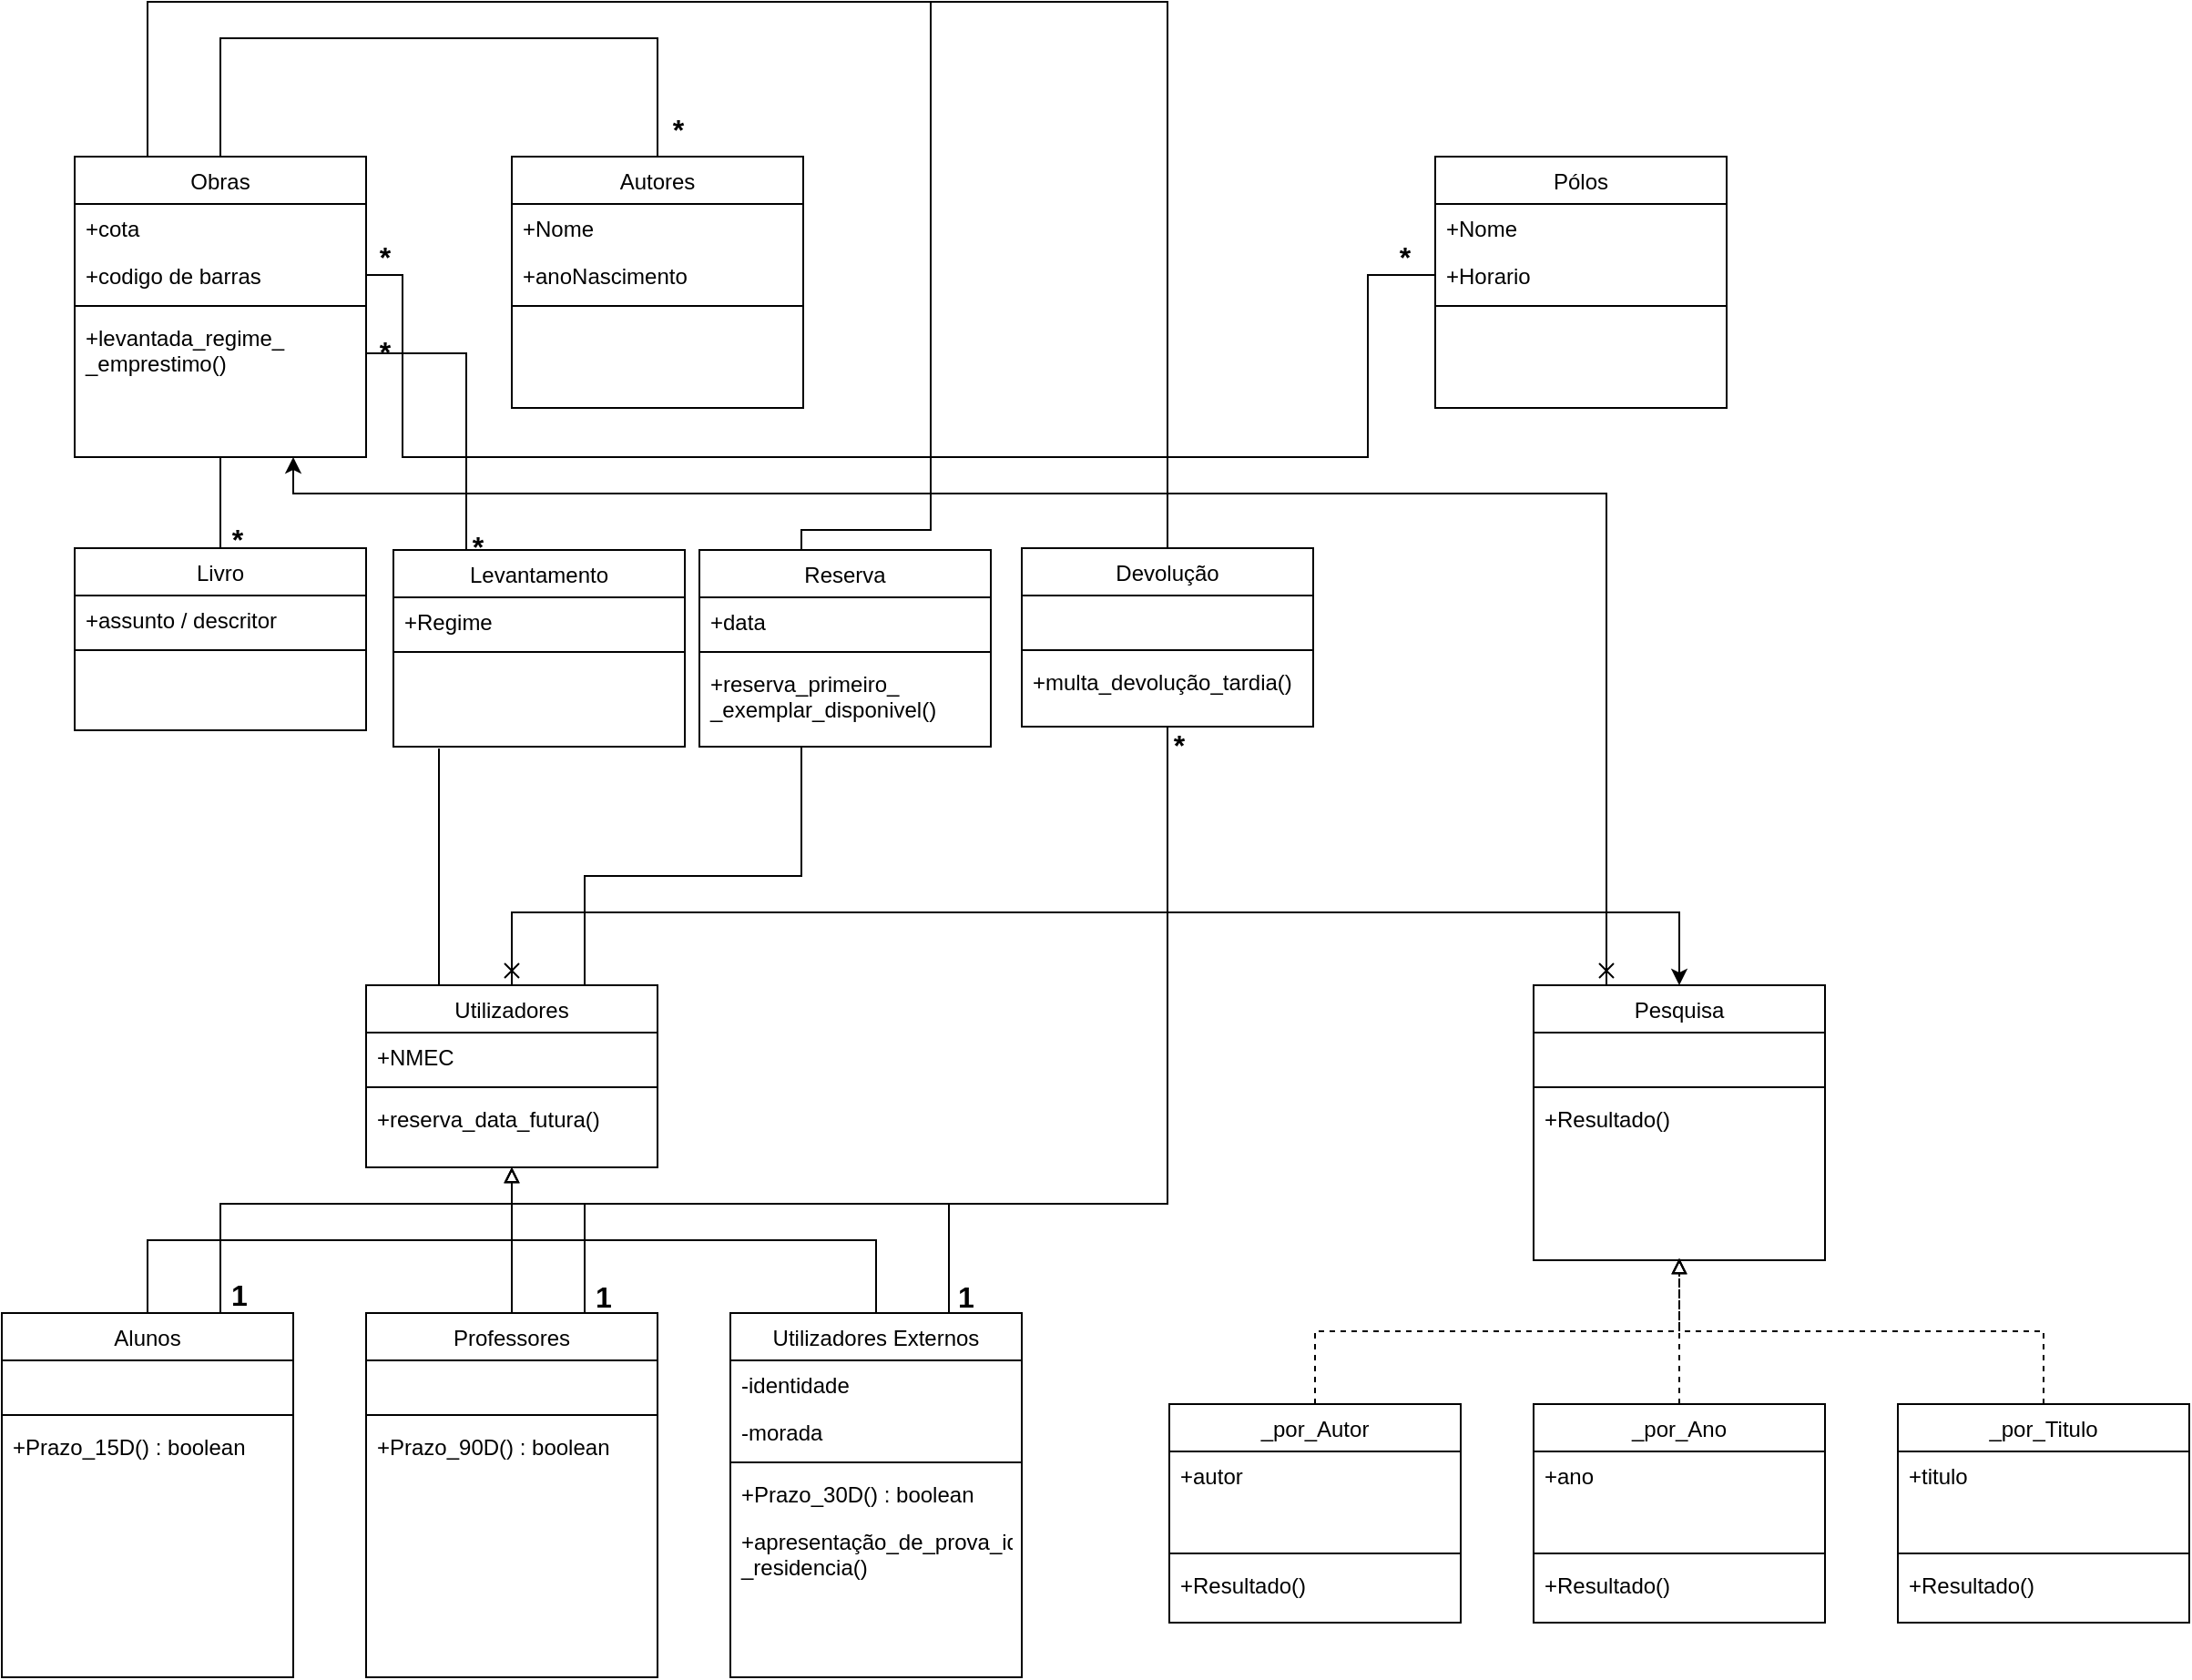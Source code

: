 <mxfile version="17.2.1" type="github" pages="2">
  <diagram id="C5RBs43oDa-KdzZeNtuy" name="3.2">
    <mxGraphModel dx="2031" dy="1083" grid="1" gridSize="10" guides="1" tooltips="1" connect="1" arrows="1" fold="1" page="1" pageScale="1" pageWidth="827" pageHeight="1169" math="0" shadow="0">
      <root>
        <mxCell id="WIyWlLk6GJQsqaUBKTNV-0" />
        <mxCell id="WIyWlLk6GJQsqaUBKTNV-1" parent="WIyWlLk6GJQsqaUBKTNV-0" />
        <mxCell id="gRvbrxSBu24EWQDbQ87c-73" style="edgeStyle=none;rounded=0;orthogonalLoop=1;jettySize=auto;html=1;exitX=0.5;exitY=0;exitDx=0;exitDy=0;entryX=0.5;entryY=0;entryDx=0;entryDy=0;endArrow=none;endFill=0;" parent="WIyWlLk6GJQsqaUBKTNV-1" source="gRvbrxSBu24EWQDbQ87c-0" target="gRvbrxSBu24EWQDbQ87c-6" edge="1">
          <mxGeometry relative="1" as="geometry">
            <Array as="points">
              <mxPoint x="160" y="520" />
              <mxPoint x="400" y="520" />
            </Array>
          </mxGeometry>
        </mxCell>
        <mxCell id="ufTHXA8RMbtokE_tUK9N-24" style="edgeStyle=none;rounded=0;sketch=0;orthogonalLoop=1;jettySize=auto;html=1;exitX=0.75;exitY=1;exitDx=0;exitDy=0;entryX=0.25;entryY=0;entryDx=0;entryDy=0;shadow=0;labelBackgroundColor=#FFFFCC;endArrow=cross;endFill=0;startArrow=classic;startFill=1;" parent="WIyWlLk6GJQsqaUBKTNV-1" source="gRvbrxSBu24EWQDbQ87c-0" target="gRvbrxSBu24EWQDbQ87c-79" edge="1">
          <mxGeometry relative="1" as="geometry">
            <Array as="points">
              <mxPoint x="200" y="770" />
              <mxPoint x="921" y="770" />
            </Array>
          </mxGeometry>
        </mxCell>
        <mxCell id="gRvbrxSBu24EWQDbQ87c-0" value="Obras" style="swimlane;fontStyle=0;align=center;verticalAlign=top;childLayout=stackLayout;horizontal=1;startSize=26;horizontalStack=0;resizeParent=1;resizeLast=0;collapsible=1;marginBottom=0;rounded=0;shadow=0;strokeWidth=1;" parent="WIyWlLk6GJQsqaUBKTNV-1" vertex="1">
          <mxGeometry x="80" y="585" width="160" height="165" as="geometry">
            <mxRectangle x="130" y="380" width="160" height="26" as="alternateBounds" />
          </mxGeometry>
        </mxCell>
        <mxCell id="gRvbrxSBu24EWQDbQ87c-1" value="+cota" style="text;align=left;verticalAlign=top;spacingLeft=4;spacingRight=4;overflow=hidden;rotatable=0;points=[[0,0.5],[1,0.5]];portConstraint=eastwest;" parent="gRvbrxSBu24EWQDbQ87c-0" vertex="1">
          <mxGeometry y="26" width="160" height="26" as="geometry" />
        </mxCell>
        <mxCell id="gRvbrxSBu24EWQDbQ87c-2" value="+codigo de barras" style="text;align=left;verticalAlign=top;spacingLeft=4;spacingRight=4;overflow=hidden;rotatable=0;points=[[0,0.5],[1,0.5]];portConstraint=eastwest;rounded=0;shadow=0;html=0;" parent="gRvbrxSBu24EWQDbQ87c-0" vertex="1">
          <mxGeometry y="52" width="160" height="26" as="geometry" />
        </mxCell>
        <mxCell id="gRvbrxSBu24EWQDbQ87c-3" value="" style="line;html=1;strokeWidth=1;align=left;verticalAlign=middle;spacingTop=-1;spacingLeft=3;spacingRight=3;rotatable=0;labelPosition=right;points=[];portConstraint=eastwest;" parent="gRvbrxSBu24EWQDbQ87c-0" vertex="1">
          <mxGeometry y="78" width="160" height="8" as="geometry" />
        </mxCell>
        <mxCell id="gRvbrxSBu24EWQDbQ87c-5" value="+levantada_regime_&#xa;_emprestimo()" style="text;align=left;verticalAlign=top;spacingLeft=4;spacingRight=4;overflow=hidden;rotatable=0;points=[[0,0.5],[1,0.5]];portConstraint=eastwest;" parent="gRvbrxSBu24EWQDbQ87c-0" vertex="1">
          <mxGeometry y="86" width="160" height="44" as="geometry" />
        </mxCell>
        <mxCell id="gRvbrxSBu24EWQDbQ87c-6" value="Autores" style="swimlane;fontStyle=0;align=center;verticalAlign=top;childLayout=stackLayout;horizontal=1;startSize=26;horizontalStack=0;resizeParent=1;resizeLast=0;collapsible=1;marginBottom=0;rounded=0;shadow=0;strokeWidth=1;" parent="WIyWlLk6GJQsqaUBKTNV-1" vertex="1">
          <mxGeometry x="320" y="585" width="160" height="138" as="geometry">
            <mxRectangle x="130" y="380" width="160" height="26" as="alternateBounds" />
          </mxGeometry>
        </mxCell>
        <mxCell id="gRvbrxSBu24EWQDbQ87c-7" value="+Nome" style="text;align=left;verticalAlign=top;spacingLeft=4;spacingRight=4;overflow=hidden;rotatable=0;points=[[0,0.5],[1,0.5]];portConstraint=eastwest;" parent="gRvbrxSBu24EWQDbQ87c-6" vertex="1">
          <mxGeometry y="26" width="160" height="26" as="geometry" />
        </mxCell>
        <mxCell id="gRvbrxSBu24EWQDbQ87c-8" value="+anoNascimento" style="text;align=left;verticalAlign=top;spacingLeft=4;spacingRight=4;overflow=hidden;rotatable=0;points=[[0,0.5],[1,0.5]];portConstraint=eastwest;rounded=0;shadow=0;html=0;" parent="gRvbrxSBu24EWQDbQ87c-6" vertex="1">
          <mxGeometry y="52" width="160" height="26" as="geometry" />
        </mxCell>
        <mxCell id="gRvbrxSBu24EWQDbQ87c-9" value="" style="line;html=1;strokeWidth=1;align=left;verticalAlign=middle;spacingTop=-1;spacingLeft=3;spacingRight=3;rotatable=0;labelPosition=right;points=[];portConstraint=eastwest;" parent="gRvbrxSBu24EWQDbQ87c-6" vertex="1">
          <mxGeometry y="78" width="160" height="8" as="geometry" />
        </mxCell>
        <mxCell id="ufTHXA8RMbtokE_tUK9N-30" style="edgeStyle=orthogonalEdgeStyle;rounded=0;sketch=0;orthogonalLoop=1;jettySize=auto;html=1;exitX=0.75;exitY=0;exitDx=0;exitDy=0;entryX=0.5;entryY=1;entryDx=0;entryDy=0;shadow=0;labelBackgroundColor=#FFFFCC;startArrow=none;startFill=0;endArrow=none;endFill=0;" parent="WIyWlLk6GJQsqaUBKTNV-1" source="gRvbrxSBu24EWQDbQ87c-12" target="ufTHXA8RMbtokE_tUK9N-26" edge="1">
          <mxGeometry relative="1" as="geometry">
            <Array as="points">
              <mxPoint x="360" y="980" />
              <mxPoint x="479" y="980" />
            </Array>
          </mxGeometry>
        </mxCell>
        <mxCell id="ufTHXA8RMbtokE_tUK9N-45" style="edgeStyle=orthogonalEdgeStyle;rounded=0;sketch=0;orthogonalLoop=1;jettySize=auto;html=1;exitX=0.25;exitY=0;exitDx=0;exitDy=0;shadow=0;labelBackgroundColor=#FFFFCC;startArrow=none;startFill=0;endArrow=none;endFill=0;" parent="WIyWlLk6GJQsqaUBKTNV-1" source="gRvbrxSBu24EWQDbQ87c-12" edge="1">
          <mxGeometry relative="1" as="geometry">
            <mxPoint x="280" y="910" as="targetPoint" />
          </mxGeometry>
        </mxCell>
        <mxCell id="gRvbrxSBu24EWQDbQ87c-12" value="Utilizadores" style="swimlane;fontStyle=0;align=center;verticalAlign=top;childLayout=stackLayout;horizontal=1;startSize=26;horizontalStack=0;resizeParent=1;resizeLast=0;collapsible=1;marginBottom=0;rounded=0;shadow=0;strokeWidth=1;" parent="WIyWlLk6GJQsqaUBKTNV-1" vertex="1">
          <mxGeometry x="240" y="1040" width="160" height="100" as="geometry">
            <mxRectangle x="130" y="380" width="160" height="26" as="alternateBounds" />
          </mxGeometry>
        </mxCell>
        <mxCell id="gRvbrxSBu24EWQDbQ87c-13" value="+NMEC" style="text;align=left;verticalAlign=top;spacingLeft=4;spacingRight=4;overflow=hidden;rotatable=0;points=[[0,0.5],[1,0.5]];portConstraint=eastwest;" parent="gRvbrxSBu24EWQDbQ87c-12" vertex="1">
          <mxGeometry y="26" width="160" height="26" as="geometry" />
        </mxCell>
        <mxCell id="gRvbrxSBu24EWQDbQ87c-15" value="" style="line;html=1;strokeWidth=1;align=left;verticalAlign=middle;spacingTop=-1;spacingLeft=3;spacingRight=3;rotatable=0;labelPosition=right;points=[];portConstraint=eastwest;" parent="gRvbrxSBu24EWQDbQ87c-12" vertex="1">
          <mxGeometry y="52" width="160" height="8" as="geometry" />
        </mxCell>
        <mxCell id="gRvbrxSBu24EWQDbQ87c-61" value="+reserva_data_futura()" style="text;align=left;verticalAlign=top;spacingLeft=4;spacingRight=4;overflow=hidden;rotatable=0;points=[[0,0.5],[1,0.5]];portConstraint=eastwest;" parent="gRvbrxSBu24EWQDbQ87c-12" vertex="1">
          <mxGeometry y="60" width="160" height="26" as="geometry" />
        </mxCell>
        <mxCell id="gRvbrxSBu24EWQDbQ87c-77" style="edgeStyle=none;rounded=0;orthogonalLoop=1;jettySize=auto;html=1;exitX=0.5;exitY=0;exitDx=0;exitDy=0;fontSize=16;endArrow=none;endFill=0;" parent="WIyWlLk6GJQsqaUBKTNV-1" source="gRvbrxSBu24EWQDbQ87c-23" target="gRvbrxSBu24EWQDbQ87c-0" edge="1">
          <mxGeometry relative="1" as="geometry" />
        </mxCell>
        <mxCell id="gRvbrxSBu24EWQDbQ87c-23" value="Livro" style="swimlane;fontStyle=0;align=center;verticalAlign=top;childLayout=stackLayout;horizontal=1;startSize=26;horizontalStack=0;resizeParent=1;resizeLast=0;collapsible=1;marginBottom=0;rounded=0;shadow=0;strokeWidth=1;" parent="WIyWlLk6GJQsqaUBKTNV-1" vertex="1">
          <mxGeometry x="80" y="800" width="160" height="100" as="geometry">
            <mxRectangle x="130" y="380" width="160" height="26" as="alternateBounds" />
          </mxGeometry>
        </mxCell>
        <mxCell id="gRvbrxSBu24EWQDbQ87c-24" value="+assunto / descritor" style="text;align=left;verticalAlign=top;spacingLeft=4;spacingRight=4;overflow=hidden;rotatable=0;points=[[0,0.5],[1,0.5]];portConstraint=eastwest;" parent="gRvbrxSBu24EWQDbQ87c-23" vertex="1">
          <mxGeometry y="26" width="160" height="26" as="geometry" />
        </mxCell>
        <mxCell id="gRvbrxSBu24EWQDbQ87c-26" value="" style="line;html=1;strokeWidth=1;align=left;verticalAlign=middle;spacingTop=-1;spacingLeft=3;spacingRight=3;rotatable=0;labelPosition=right;points=[];portConstraint=eastwest;" parent="gRvbrxSBu24EWQDbQ87c-23" vertex="1">
          <mxGeometry y="52" width="160" height="8" as="geometry" />
        </mxCell>
        <mxCell id="gRvbrxSBu24EWQDbQ87c-70" style="rounded=0;orthogonalLoop=1;jettySize=auto;html=1;exitX=0.5;exitY=0;exitDx=0;exitDy=0;endArrow=block;endFill=0;" parent="WIyWlLk6GJQsqaUBKTNV-1" source="gRvbrxSBu24EWQDbQ87c-29" edge="1">
          <mxGeometry relative="1" as="geometry">
            <mxPoint x="320" y="1140" as="targetPoint" />
            <Array as="points">
              <mxPoint x="120" y="1180" />
              <mxPoint x="320" y="1180" />
            </Array>
          </mxGeometry>
        </mxCell>
        <mxCell id="gRvbrxSBu24EWQDbQ87c-29" value="Alunos" style="swimlane;fontStyle=0;align=center;verticalAlign=top;childLayout=stackLayout;horizontal=1;startSize=26;horizontalStack=0;resizeParent=1;resizeLast=0;collapsible=1;marginBottom=0;rounded=0;shadow=0;strokeWidth=1;" parent="WIyWlLk6GJQsqaUBKTNV-1" vertex="1">
          <mxGeometry x="40" y="1220" width="160" height="200" as="geometry">
            <mxRectangle x="130" y="380" width="160" height="26" as="alternateBounds" />
          </mxGeometry>
        </mxCell>
        <mxCell id="gRvbrxSBu24EWQDbQ87c-30" value="    " style="text;align=left;verticalAlign=top;spacingLeft=4;spacingRight=4;overflow=hidden;rotatable=0;points=[[0,0.5],[1,0.5]];portConstraint=eastwest;" parent="gRvbrxSBu24EWQDbQ87c-29" vertex="1">
          <mxGeometry y="26" width="160" height="26" as="geometry" />
        </mxCell>
        <mxCell id="gRvbrxSBu24EWQDbQ87c-32" value="" style="line;html=1;strokeWidth=1;align=left;verticalAlign=middle;spacingTop=-1;spacingLeft=3;spacingRight=3;rotatable=0;labelPosition=right;points=[];portConstraint=eastwest;" parent="gRvbrxSBu24EWQDbQ87c-29" vertex="1">
          <mxGeometry y="52" width="160" height="8" as="geometry" />
        </mxCell>
        <mxCell id="ufTHXA8RMbtokE_tUK9N-32" value="+Prazo_15D() : boolean" style="text;align=left;verticalAlign=top;spacingLeft=4;spacingRight=4;overflow=hidden;rotatable=0;points=[[0,0.5],[1,0.5]];portConstraint=eastwest;" parent="gRvbrxSBu24EWQDbQ87c-29" vertex="1">
          <mxGeometry y="60" width="160" height="26" as="geometry" />
        </mxCell>
        <mxCell id="gRvbrxSBu24EWQDbQ87c-69" style="edgeStyle=elbowEdgeStyle;rounded=0;orthogonalLoop=1;jettySize=auto;html=1;exitX=0.5;exitY=0;exitDx=0;exitDy=0;entryX=0.5;entryY=1;entryDx=0;entryDy=0;endArrow=block;endFill=0;" parent="WIyWlLk6GJQsqaUBKTNV-1" source="gRvbrxSBu24EWQDbQ87c-37" target="gRvbrxSBu24EWQDbQ87c-12" edge="1">
          <mxGeometry relative="1" as="geometry" />
        </mxCell>
        <mxCell id="gRvbrxSBu24EWQDbQ87c-37" value="Professores" style="swimlane;fontStyle=0;align=center;verticalAlign=top;childLayout=stackLayout;horizontal=1;startSize=26;horizontalStack=0;resizeParent=1;resizeLast=0;collapsible=1;marginBottom=0;rounded=0;shadow=0;strokeWidth=1;" parent="WIyWlLk6GJQsqaUBKTNV-1" vertex="1">
          <mxGeometry x="240" y="1220" width="160" height="200" as="geometry">
            <mxRectangle x="130" y="380" width="160" height="26" as="alternateBounds" />
          </mxGeometry>
        </mxCell>
        <mxCell id="gRvbrxSBu24EWQDbQ87c-39" value="    " style="text;align=left;verticalAlign=top;spacingLeft=4;spacingRight=4;overflow=hidden;rotatable=0;points=[[0,0.5],[1,0.5]];portConstraint=eastwest;rounded=0;shadow=0;html=0;" parent="gRvbrxSBu24EWQDbQ87c-37" vertex="1">
          <mxGeometry y="26" width="160" height="26" as="geometry" />
        </mxCell>
        <mxCell id="gRvbrxSBu24EWQDbQ87c-40" value="" style="line;html=1;strokeWidth=1;align=left;verticalAlign=middle;spacingTop=-1;spacingLeft=3;spacingRight=3;rotatable=0;labelPosition=right;points=[];portConstraint=eastwest;" parent="gRvbrxSBu24EWQDbQ87c-37" vertex="1">
          <mxGeometry y="52" width="160" height="8" as="geometry" />
        </mxCell>
        <mxCell id="ufTHXA8RMbtokE_tUK9N-33" value="+Prazo_90D() : boolean" style="text;align=left;verticalAlign=top;spacingLeft=4;spacingRight=4;overflow=hidden;rotatable=0;points=[[0,0.5],[1,0.5]];portConstraint=eastwest;" parent="gRvbrxSBu24EWQDbQ87c-37" vertex="1">
          <mxGeometry y="60" width="160" height="26" as="geometry" />
        </mxCell>
        <mxCell id="gRvbrxSBu24EWQDbQ87c-71" style="rounded=0;orthogonalLoop=1;jettySize=auto;html=1;exitX=0.5;exitY=0;exitDx=0;exitDy=0;endArrow=block;endFill=0;" parent="WIyWlLk6GJQsqaUBKTNV-1" source="gRvbrxSBu24EWQDbQ87c-45" edge="1">
          <mxGeometry relative="1" as="geometry">
            <mxPoint x="320" y="1140" as="targetPoint" />
            <Array as="points">
              <mxPoint x="520" y="1180" />
              <mxPoint x="320" y="1180" />
            </Array>
          </mxGeometry>
        </mxCell>
        <mxCell id="gRvbrxSBu24EWQDbQ87c-45" value="Utilizadores Externos" style="swimlane;fontStyle=0;align=center;verticalAlign=top;childLayout=stackLayout;horizontal=1;startSize=26;horizontalStack=0;resizeParent=1;resizeLast=0;collapsible=1;marginBottom=0;rounded=0;shadow=0;strokeWidth=1;" parent="WIyWlLk6GJQsqaUBKTNV-1" vertex="1">
          <mxGeometry x="440" y="1220" width="160" height="200" as="geometry">
            <mxRectangle x="130" y="380" width="160" height="26" as="alternateBounds" />
          </mxGeometry>
        </mxCell>
        <mxCell id="gRvbrxSBu24EWQDbQ87c-47" value="-identidade" style="text;align=left;verticalAlign=top;spacingLeft=4;spacingRight=4;overflow=hidden;rotatable=0;points=[[0,0.5],[1,0.5]];portConstraint=eastwest;rounded=0;shadow=0;html=0;" parent="gRvbrxSBu24EWQDbQ87c-45" vertex="1">
          <mxGeometry y="26" width="160" height="26" as="geometry" />
        </mxCell>
        <mxCell id="gRvbrxSBu24EWQDbQ87c-59" value="-morada" style="text;align=left;verticalAlign=top;spacingLeft=4;spacingRight=4;overflow=hidden;rotatable=0;points=[[0,0.5],[1,0.5]];portConstraint=eastwest;rounded=0;shadow=0;html=0;" parent="gRvbrxSBu24EWQDbQ87c-45" vertex="1">
          <mxGeometry y="52" width="160" height="26" as="geometry" />
        </mxCell>
        <mxCell id="gRvbrxSBu24EWQDbQ87c-48" value="" style="line;html=1;strokeWidth=1;align=left;verticalAlign=middle;spacingTop=-1;spacingLeft=3;spacingRight=3;rotatable=0;labelPosition=right;points=[];portConstraint=eastwest;" parent="gRvbrxSBu24EWQDbQ87c-45" vertex="1">
          <mxGeometry y="78" width="160" height="8" as="geometry" />
        </mxCell>
        <mxCell id="ufTHXA8RMbtokE_tUK9N-34" value="+Prazo_30D() : boolean" style="text;align=left;verticalAlign=top;spacingLeft=4;spacingRight=4;overflow=hidden;rotatable=0;points=[[0,0.5],[1,0.5]];portConstraint=eastwest;" parent="gRvbrxSBu24EWQDbQ87c-45" vertex="1">
          <mxGeometry y="86" width="160" height="26" as="geometry" />
        </mxCell>
        <mxCell id="gRvbrxSBu24EWQDbQ87c-60" value="+apresentação_de_prova_id_&#xa;_residencia()" style="text;align=left;verticalAlign=top;spacingLeft=4;spacingRight=4;overflow=hidden;rotatable=0;points=[[0,0.5],[1,0.5]];portConstraint=eastwest;rounded=0;shadow=0;html=0;" parent="gRvbrxSBu24EWQDbQ87c-45" vertex="1">
          <mxGeometry y="112" width="160" height="38" as="geometry" />
        </mxCell>
        <mxCell id="ufTHXA8RMbtokE_tUK9N-36" style="edgeStyle=orthogonalEdgeStyle;rounded=0;sketch=0;orthogonalLoop=1;jettySize=auto;html=1;exitX=0.5;exitY=0;exitDx=0;exitDy=0;entryX=0.25;entryY=0;entryDx=0;entryDy=0;shadow=0;labelBackgroundColor=#FFFFCC;startArrow=none;startFill=0;endArrow=none;endFill=0;" parent="WIyWlLk6GJQsqaUBKTNV-1" source="gRvbrxSBu24EWQDbQ87c-53" target="gRvbrxSBu24EWQDbQ87c-0" edge="1">
          <mxGeometry relative="1" as="geometry">
            <Array as="points">
              <mxPoint x="680" y="500" />
              <mxPoint x="120" y="500" />
            </Array>
          </mxGeometry>
        </mxCell>
        <mxCell id="ufTHXA8RMbtokE_tUK9N-37" style="edgeStyle=orthogonalEdgeStyle;rounded=0;sketch=0;orthogonalLoop=1;jettySize=auto;html=1;exitX=0.5;exitY=1;exitDx=0;exitDy=0;entryX=0.75;entryY=0;entryDx=0;entryDy=0;shadow=0;labelBackgroundColor=#FFFFCC;startArrow=none;startFill=0;endArrow=none;endFill=0;" parent="WIyWlLk6GJQsqaUBKTNV-1" source="gRvbrxSBu24EWQDbQ87c-53" target="gRvbrxSBu24EWQDbQ87c-45" edge="1">
          <mxGeometry relative="1" as="geometry">
            <Array as="points">
              <mxPoint x="680" y="1160" />
              <mxPoint x="560" y="1160" />
            </Array>
          </mxGeometry>
        </mxCell>
        <mxCell id="ufTHXA8RMbtokE_tUK9N-39" style="edgeStyle=orthogonalEdgeStyle;rounded=0;sketch=0;orthogonalLoop=1;jettySize=auto;html=1;exitX=0.5;exitY=1;exitDx=0;exitDy=0;entryX=0.75;entryY=0;entryDx=0;entryDy=0;shadow=0;labelBackgroundColor=#FFFFCC;startArrow=none;startFill=0;endArrow=none;endFill=0;" parent="WIyWlLk6GJQsqaUBKTNV-1" source="gRvbrxSBu24EWQDbQ87c-53" target="gRvbrxSBu24EWQDbQ87c-37" edge="1">
          <mxGeometry relative="1" as="geometry">
            <Array as="points">
              <mxPoint x="680" y="1160" />
              <mxPoint x="360" y="1160" />
            </Array>
          </mxGeometry>
        </mxCell>
        <mxCell id="ufTHXA8RMbtokE_tUK9N-40" style="edgeStyle=orthogonalEdgeStyle;rounded=0;sketch=0;orthogonalLoop=1;jettySize=auto;html=1;exitX=0.5;exitY=1;exitDx=0;exitDy=0;entryX=0.75;entryY=0;entryDx=0;entryDy=0;shadow=0;labelBackgroundColor=#FFFFCC;startArrow=none;startFill=0;endArrow=none;endFill=0;" parent="WIyWlLk6GJQsqaUBKTNV-1" source="gRvbrxSBu24EWQDbQ87c-53" target="gRvbrxSBu24EWQDbQ87c-29" edge="1">
          <mxGeometry relative="1" as="geometry">
            <Array as="points">
              <mxPoint x="680" y="1160" />
              <mxPoint x="160" y="1160" />
            </Array>
          </mxGeometry>
        </mxCell>
        <mxCell id="gRvbrxSBu24EWQDbQ87c-53" value="Devolução" style="swimlane;fontStyle=0;align=center;verticalAlign=top;childLayout=stackLayout;horizontal=1;startSize=26;horizontalStack=0;resizeParent=1;resizeLast=0;collapsible=1;marginBottom=0;rounded=0;shadow=0;strokeWidth=1;" parent="WIyWlLk6GJQsqaUBKTNV-1" vertex="1">
          <mxGeometry x="600" y="800" width="160" height="98" as="geometry">
            <mxRectangle x="130" y="380" width="160" height="26" as="alternateBounds" />
          </mxGeometry>
        </mxCell>
        <mxCell id="gRvbrxSBu24EWQDbQ87c-55" value=" " style="text;align=left;verticalAlign=top;spacingLeft=4;spacingRight=4;overflow=hidden;rotatable=0;points=[[0,0.5],[1,0.5]];portConstraint=eastwest;rounded=0;shadow=0;html=0;" parent="gRvbrxSBu24EWQDbQ87c-53" vertex="1">
          <mxGeometry y="26" width="160" height="26" as="geometry" />
        </mxCell>
        <mxCell id="gRvbrxSBu24EWQDbQ87c-56" value="" style="line;html=1;strokeWidth=1;align=left;verticalAlign=middle;spacingTop=-1;spacingLeft=3;spacingRight=3;rotatable=0;labelPosition=right;points=[];portConstraint=eastwest;" parent="gRvbrxSBu24EWQDbQ87c-53" vertex="1">
          <mxGeometry y="52" width="160" height="8" as="geometry" />
        </mxCell>
        <mxCell id="gRvbrxSBu24EWQDbQ87c-58" value="+multa_devolução_tardia()" style="text;align=left;verticalAlign=top;spacingLeft=4;spacingRight=4;overflow=hidden;rotatable=0;points=[[0,0.5],[1,0.5]];portConstraint=eastwest;" parent="gRvbrxSBu24EWQDbQ87c-53" vertex="1">
          <mxGeometry y="60" width="160" height="26" as="geometry" />
        </mxCell>
        <mxCell id="gRvbrxSBu24EWQDbQ87c-63" value="Pólos" style="swimlane;fontStyle=0;align=center;verticalAlign=top;childLayout=stackLayout;horizontal=1;startSize=26;horizontalStack=0;resizeParent=1;resizeLast=0;collapsible=1;marginBottom=0;rounded=0;shadow=0;strokeWidth=1;" parent="WIyWlLk6GJQsqaUBKTNV-1" vertex="1">
          <mxGeometry x="827" y="585" width="160" height="138" as="geometry">
            <mxRectangle x="130" y="380" width="160" height="26" as="alternateBounds" />
          </mxGeometry>
        </mxCell>
        <mxCell id="gRvbrxSBu24EWQDbQ87c-64" value="+Nome" style="text;align=left;verticalAlign=top;spacingLeft=4;spacingRight=4;overflow=hidden;rotatable=0;points=[[0,0.5],[1,0.5]];portConstraint=eastwest;" parent="gRvbrxSBu24EWQDbQ87c-63" vertex="1">
          <mxGeometry y="26" width="160" height="26" as="geometry" />
        </mxCell>
        <mxCell id="gRvbrxSBu24EWQDbQ87c-65" value="+Horario" style="text;align=left;verticalAlign=top;spacingLeft=4;spacingRight=4;overflow=hidden;rotatable=0;points=[[0,0.5],[1,0.5]];portConstraint=eastwest;rounded=0;shadow=0;html=0;" parent="gRvbrxSBu24EWQDbQ87c-63" vertex="1">
          <mxGeometry y="52" width="160" height="26" as="geometry" />
        </mxCell>
        <mxCell id="gRvbrxSBu24EWQDbQ87c-66" value="" style="line;html=1;strokeWidth=1;align=left;verticalAlign=middle;spacingTop=-1;spacingLeft=3;spacingRight=3;rotatable=0;labelPosition=right;points=[];portConstraint=eastwest;" parent="gRvbrxSBu24EWQDbQ87c-63" vertex="1">
          <mxGeometry y="78" width="160" height="8" as="geometry" />
        </mxCell>
        <mxCell id="gRvbrxSBu24EWQDbQ87c-74" value="&lt;b&gt;&lt;font style=&quot;font-size: 16px&quot;&gt;*&lt;/font&gt;&lt;/b&gt;" style="text;html=1;resizable=0;autosize=1;align=center;verticalAlign=middle;points=[];fillColor=none;strokeColor=none;rounded=0;" parent="WIyWlLk6GJQsqaUBKTNV-1" vertex="1">
          <mxGeometry x="401" y="560" width="20" height="20" as="geometry" />
        </mxCell>
        <mxCell id="gRvbrxSBu24EWQDbQ87c-78" value="&lt;b&gt;&lt;font style=&quot;font-size: 16px&quot;&gt;*&lt;/font&gt;&lt;/b&gt;" style="text;html=1;resizable=0;autosize=1;align=center;verticalAlign=middle;points=[];fillColor=none;strokeColor=none;rounded=0;" parent="WIyWlLk6GJQsqaUBKTNV-1" vertex="1">
          <mxGeometry x="159" y="785" width="20" height="20" as="geometry" />
        </mxCell>
        <mxCell id="ufTHXA8RMbtokE_tUK9N-23" style="edgeStyle=none;rounded=0;sketch=0;orthogonalLoop=1;jettySize=auto;html=1;exitX=0.5;exitY=0;exitDx=0;exitDy=0;entryX=0.5;entryY=0;entryDx=0;entryDy=0;shadow=0;labelBackgroundColor=#FFFFCC;endArrow=cross;endFill=0;startArrow=classic;startFill=1;" parent="WIyWlLk6GJQsqaUBKTNV-1" source="gRvbrxSBu24EWQDbQ87c-79" target="gRvbrxSBu24EWQDbQ87c-12" edge="1">
          <mxGeometry relative="1" as="geometry">
            <Array as="points">
              <mxPoint x="961" y="1000" />
              <mxPoint x="640" y="1000" />
              <mxPoint x="320" y="1000" />
            </Array>
          </mxGeometry>
        </mxCell>
        <mxCell id="gRvbrxSBu24EWQDbQ87c-79" value="Pesquisa" style="swimlane;fontStyle=0;align=center;verticalAlign=top;childLayout=stackLayout;horizontal=1;startSize=26;horizontalStack=0;resizeParent=1;resizeLast=0;collapsible=1;marginBottom=0;rounded=0;shadow=0;strokeWidth=1;" parent="WIyWlLk6GJQsqaUBKTNV-1" vertex="1">
          <mxGeometry x="881" y="1040" width="160" height="151" as="geometry">
            <mxRectangle x="130" y="380" width="160" height="26" as="alternateBounds" />
          </mxGeometry>
        </mxCell>
        <mxCell id="gRvbrxSBu24EWQDbQ87c-83" value=" " style="text;align=left;verticalAlign=top;spacingLeft=4;spacingRight=4;overflow=hidden;rotatable=0;points=[[0,0.5],[1,0.5]];portConstraint=eastwest;" parent="gRvbrxSBu24EWQDbQ87c-79" vertex="1">
          <mxGeometry y="26" width="160" height="26" as="geometry" />
        </mxCell>
        <mxCell id="gRvbrxSBu24EWQDbQ87c-81" value="" style="line;html=1;strokeWidth=1;align=left;verticalAlign=middle;spacingTop=-1;spacingLeft=3;spacingRight=3;rotatable=0;labelPosition=right;points=[];portConstraint=eastwest;" parent="gRvbrxSBu24EWQDbQ87c-79" vertex="1">
          <mxGeometry y="52" width="160" height="8" as="geometry" />
        </mxCell>
        <mxCell id="vzL4YjcJV0MBEVpHpyrh-0" value="+Resultado()" style="text;align=left;verticalAlign=top;spacingLeft=4;spacingRight=4;overflow=hidden;rotatable=0;points=[[0,0.5],[1,0.5]];portConstraint=eastwest;" parent="gRvbrxSBu24EWQDbQ87c-79" vertex="1">
          <mxGeometry y="60" width="160" height="26" as="geometry" />
        </mxCell>
        <mxCell id="ufTHXA8RMbtokE_tUK9N-0" style="rounded=0;orthogonalLoop=1;jettySize=auto;html=1;exitX=0.5;exitY=0;exitDx=0;exitDy=0;endArrow=block;endFill=0;dashed=1;" parent="WIyWlLk6GJQsqaUBKTNV-1" source="ufTHXA8RMbtokE_tUK9N-1" edge="1">
          <mxGeometry relative="1" as="geometry">
            <mxPoint x="961" y="1190" as="targetPoint" />
            <Array as="points">
              <mxPoint x="761" y="1230" />
              <mxPoint x="961" y="1230" />
            </Array>
          </mxGeometry>
        </mxCell>
        <mxCell id="ufTHXA8RMbtokE_tUK9N-1" value="_por_Autor" style="swimlane;fontStyle=0;align=center;verticalAlign=top;childLayout=stackLayout;horizontal=1;startSize=26;horizontalStack=0;resizeParent=1;resizeLast=0;collapsible=1;marginBottom=0;rounded=0;shadow=0;strokeWidth=1;" parent="WIyWlLk6GJQsqaUBKTNV-1" vertex="1">
          <mxGeometry x="681" y="1270" width="160" height="120" as="geometry">
            <mxRectangle x="130" y="380" width="160" height="26" as="alternateBounds" />
          </mxGeometry>
        </mxCell>
        <mxCell id="ufTHXA8RMbtokE_tUK9N-2" value="+autor" style="text;align=left;verticalAlign=top;spacingLeft=4;spacingRight=4;overflow=hidden;rotatable=0;points=[[0,0.5],[1,0.5]];portConstraint=eastwest;" parent="ufTHXA8RMbtokE_tUK9N-1" vertex="1">
          <mxGeometry y="26" width="160" height="26" as="geometry" />
        </mxCell>
        <mxCell id="ufTHXA8RMbtokE_tUK9N-3" value=" " style="text;align=left;verticalAlign=top;spacingLeft=4;spacingRight=4;overflow=hidden;rotatable=0;points=[[0,0.5],[1,0.5]];portConstraint=eastwest;rounded=0;shadow=0;html=0;" parent="ufTHXA8RMbtokE_tUK9N-1" vertex="1">
          <mxGeometry y="52" width="160" height="26" as="geometry" />
        </mxCell>
        <mxCell id="ufTHXA8RMbtokE_tUK9N-4" value="" style="line;html=1;strokeWidth=1;align=left;verticalAlign=middle;spacingTop=-1;spacingLeft=3;spacingRight=3;rotatable=0;labelPosition=right;points=[];portConstraint=eastwest;" parent="ufTHXA8RMbtokE_tUK9N-1" vertex="1">
          <mxGeometry y="78" width="160" height="8" as="geometry" />
        </mxCell>
        <mxCell id="ufTHXA8RMbtokE_tUK9N-17" value="+Resultado()" style="text;align=left;verticalAlign=top;spacingLeft=4;spacingRight=4;overflow=hidden;rotatable=0;points=[[0,0.5],[1,0.5]];portConstraint=eastwest;" parent="ufTHXA8RMbtokE_tUK9N-1" vertex="1">
          <mxGeometry y="86" width="160" height="26" as="geometry" />
        </mxCell>
        <mxCell id="ufTHXA8RMbtokE_tUK9N-5" style="edgeStyle=elbowEdgeStyle;rounded=0;orthogonalLoop=1;jettySize=auto;html=1;exitX=0.5;exitY=0;exitDx=0;exitDy=0;entryX=0.5;entryY=1;entryDx=0;entryDy=0;endArrow=block;endFill=0;dashed=1;" parent="WIyWlLk6GJQsqaUBKTNV-1" source="ufTHXA8RMbtokE_tUK9N-6" edge="1">
          <mxGeometry relative="1" as="geometry">
            <mxPoint x="961" y="1190" as="targetPoint" />
          </mxGeometry>
        </mxCell>
        <mxCell id="ufTHXA8RMbtokE_tUK9N-6" value="_por_Ano" style="swimlane;fontStyle=0;align=center;verticalAlign=top;childLayout=stackLayout;horizontal=1;startSize=26;horizontalStack=0;resizeParent=1;resizeLast=0;collapsible=1;marginBottom=0;rounded=0;shadow=0;strokeWidth=1;" parent="WIyWlLk6GJQsqaUBKTNV-1" vertex="1">
          <mxGeometry x="881" y="1270" width="160" height="120" as="geometry">
            <mxRectangle x="130" y="380" width="160" height="26" as="alternateBounds" />
          </mxGeometry>
        </mxCell>
        <mxCell id="ufTHXA8RMbtokE_tUK9N-7" value="+ano" style="text;align=left;verticalAlign=top;spacingLeft=4;spacingRight=4;overflow=hidden;rotatable=0;points=[[0,0.5],[1,0.5]];portConstraint=eastwest;" parent="ufTHXA8RMbtokE_tUK9N-6" vertex="1">
          <mxGeometry y="26" width="160" height="26" as="geometry" />
        </mxCell>
        <mxCell id="ufTHXA8RMbtokE_tUK9N-8" value=" " style="text;align=left;verticalAlign=top;spacingLeft=4;spacingRight=4;overflow=hidden;rotatable=0;points=[[0,0.5],[1,0.5]];portConstraint=eastwest;rounded=0;shadow=0;html=0;" parent="ufTHXA8RMbtokE_tUK9N-6" vertex="1">
          <mxGeometry y="52" width="160" height="26" as="geometry" />
        </mxCell>
        <mxCell id="ufTHXA8RMbtokE_tUK9N-9" value="" style="line;html=1;strokeWidth=1;align=left;verticalAlign=middle;spacingTop=-1;spacingLeft=3;spacingRight=3;rotatable=0;labelPosition=right;points=[];portConstraint=eastwest;" parent="ufTHXA8RMbtokE_tUK9N-6" vertex="1">
          <mxGeometry y="78" width="160" height="8" as="geometry" />
        </mxCell>
        <mxCell id="ufTHXA8RMbtokE_tUK9N-18" value="+Resultado()" style="text;align=left;verticalAlign=top;spacingLeft=4;spacingRight=4;overflow=hidden;rotatable=0;points=[[0,0.5],[1,0.5]];portConstraint=eastwest;" parent="ufTHXA8RMbtokE_tUK9N-6" vertex="1">
          <mxGeometry y="86" width="160" height="26" as="geometry" />
        </mxCell>
        <mxCell id="ufTHXA8RMbtokE_tUK9N-10" style="rounded=0;orthogonalLoop=1;jettySize=auto;html=1;exitX=0.5;exitY=0;exitDx=0;exitDy=0;endArrow=block;endFill=0;dashed=1;" parent="WIyWlLk6GJQsqaUBKTNV-1" source="ufTHXA8RMbtokE_tUK9N-11" edge="1">
          <mxGeometry relative="1" as="geometry">
            <mxPoint x="961" y="1190" as="targetPoint" />
            <Array as="points">
              <mxPoint x="1161" y="1230" />
              <mxPoint x="961" y="1230" />
            </Array>
          </mxGeometry>
        </mxCell>
        <mxCell id="ufTHXA8RMbtokE_tUK9N-11" value="_por_Titulo" style="swimlane;fontStyle=0;align=center;verticalAlign=top;childLayout=stackLayout;horizontal=1;startSize=26;horizontalStack=0;resizeParent=1;resizeLast=0;collapsible=1;marginBottom=0;rounded=0;shadow=0;strokeWidth=1;" parent="WIyWlLk6GJQsqaUBKTNV-1" vertex="1">
          <mxGeometry x="1081" y="1270" width="160" height="120" as="geometry">
            <mxRectangle x="130" y="380" width="160" height="26" as="alternateBounds" />
          </mxGeometry>
        </mxCell>
        <mxCell id="ufTHXA8RMbtokE_tUK9N-12" value="+titulo" style="text;align=left;verticalAlign=top;spacingLeft=4;spacingRight=4;overflow=hidden;rotatable=0;points=[[0,0.5],[1,0.5]];portConstraint=eastwest;" parent="ufTHXA8RMbtokE_tUK9N-11" vertex="1">
          <mxGeometry y="26" width="160" height="26" as="geometry" />
        </mxCell>
        <mxCell id="ufTHXA8RMbtokE_tUK9N-13" value=" " style="text;align=left;verticalAlign=top;spacingLeft=4;spacingRight=4;overflow=hidden;rotatable=0;points=[[0,0.5],[1,0.5]];portConstraint=eastwest;rounded=0;shadow=0;html=0;" parent="ufTHXA8RMbtokE_tUK9N-11" vertex="1">
          <mxGeometry y="52" width="160" height="26" as="geometry" />
        </mxCell>
        <mxCell id="ufTHXA8RMbtokE_tUK9N-15" value="" style="line;html=1;strokeWidth=1;align=left;verticalAlign=middle;spacingTop=-1;spacingLeft=3;spacingRight=3;rotatable=0;labelPosition=right;points=[];portConstraint=eastwest;" parent="ufTHXA8RMbtokE_tUK9N-11" vertex="1">
          <mxGeometry y="78" width="160" height="8" as="geometry" />
        </mxCell>
        <mxCell id="ufTHXA8RMbtokE_tUK9N-19" value="+Resultado()" style="text;align=left;verticalAlign=top;spacingLeft=4;spacingRight=4;overflow=hidden;rotatable=0;points=[[0,0.5],[1,0.5]];portConstraint=eastwest;" parent="ufTHXA8RMbtokE_tUK9N-11" vertex="1">
          <mxGeometry y="86" width="160" height="26" as="geometry" />
        </mxCell>
        <mxCell id="ufTHXA8RMbtokE_tUK9N-20" style="edgeStyle=orthogonalEdgeStyle;rounded=0;sketch=0;orthogonalLoop=1;jettySize=auto;html=1;exitX=1;exitY=0.5;exitDx=0;exitDy=0;entryX=0;entryY=0.5;entryDx=0;entryDy=0;shadow=0;labelBackgroundColor=#FFFFCC;endArrow=none;endFill=0;" parent="WIyWlLk6GJQsqaUBKTNV-1" source="gRvbrxSBu24EWQDbQ87c-2" target="gRvbrxSBu24EWQDbQ87c-65" edge="1">
          <mxGeometry relative="1" as="geometry">
            <Array as="points">
              <mxPoint x="260" y="650" />
              <mxPoint x="260" y="750" />
              <mxPoint x="790" y="750" />
              <mxPoint x="790" y="650" />
            </Array>
          </mxGeometry>
        </mxCell>
        <mxCell id="ufTHXA8RMbtokE_tUK9N-21" value="&lt;b&gt;&lt;font style=&quot;font-size: 16px&quot;&gt;*&lt;/font&gt;&lt;/b&gt;" style="text;html=1;resizable=0;autosize=1;align=center;verticalAlign=middle;points=[];fillColor=none;strokeColor=none;rounded=0;" parent="WIyWlLk6GJQsqaUBKTNV-1" vertex="1">
          <mxGeometry x="800" y="630" width="20" height="20" as="geometry" />
        </mxCell>
        <mxCell id="ufTHXA8RMbtokE_tUK9N-22" value="&lt;b&gt;&lt;font style=&quot;font-size: 16px&quot;&gt;*&lt;/font&gt;&lt;/b&gt;" style="text;html=1;resizable=0;autosize=1;align=center;verticalAlign=middle;points=[];fillColor=none;strokeColor=none;rounded=0;" parent="WIyWlLk6GJQsqaUBKTNV-1" vertex="1">
          <mxGeometry x="240" y="630" width="20" height="20" as="geometry" />
        </mxCell>
        <mxCell id="ufTHXA8RMbtokE_tUK9N-35" style="edgeStyle=orthogonalEdgeStyle;rounded=0;sketch=0;orthogonalLoop=1;jettySize=auto;html=1;exitX=0.5;exitY=0;exitDx=0;exitDy=0;entryX=0.25;entryY=0;entryDx=0;entryDy=0;shadow=0;labelBackgroundColor=#FFFFCC;startArrow=none;startFill=0;endArrow=none;endFill=0;" parent="WIyWlLk6GJQsqaUBKTNV-1" source="ufTHXA8RMbtokE_tUK9N-26" target="gRvbrxSBu24EWQDbQ87c-0" edge="1">
          <mxGeometry relative="1" as="geometry">
            <Array as="points">
              <mxPoint x="479" y="790" />
              <mxPoint x="550" y="790" />
              <mxPoint x="550" y="500" />
              <mxPoint x="120" y="500" />
            </Array>
          </mxGeometry>
        </mxCell>
        <mxCell id="ufTHXA8RMbtokE_tUK9N-26" value="Reserva" style="swimlane;fontStyle=0;align=center;verticalAlign=top;childLayout=stackLayout;horizontal=1;startSize=26;horizontalStack=0;resizeParent=1;resizeLast=0;collapsible=1;marginBottom=0;rounded=0;shadow=0;strokeWidth=1;" parent="WIyWlLk6GJQsqaUBKTNV-1" vertex="1">
          <mxGeometry x="423" y="801" width="160" height="108" as="geometry">
            <mxRectangle x="130" y="380" width="160" height="26" as="alternateBounds" />
          </mxGeometry>
        </mxCell>
        <mxCell id="ufTHXA8RMbtokE_tUK9N-27" value="+data" style="text;align=left;verticalAlign=top;spacingLeft=4;spacingRight=4;overflow=hidden;rotatable=0;points=[[0,0.5],[1,0.5]];portConstraint=eastwest;rounded=0;shadow=0;html=0;" parent="ufTHXA8RMbtokE_tUK9N-26" vertex="1">
          <mxGeometry y="26" width="160" height="26" as="geometry" />
        </mxCell>
        <mxCell id="ufTHXA8RMbtokE_tUK9N-28" value="" style="line;html=1;strokeWidth=1;align=left;verticalAlign=middle;spacingTop=-1;spacingLeft=3;spacingRight=3;rotatable=0;labelPosition=right;points=[];portConstraint=eastwest;" parent="ufTHXA8RMbtokE_tUK9N-26" vertex="1">
          <mxGeometry y="52" width="160" height="8" as="geometry" />
        </mxCell>
        <mxCell id="ufTHXA8RMbtokE_tUK9N-29" value="+reserva_primeiro_&#xa;_exemplar_disponivel()" style="text;align=left;verticalAlign=top;spacingLeft=4;spacingRight=4;overflow=hidden;rotatable=0;points=[[0,0.5],[1,0.5]];portConstraint=eastwest;" parent="ufTHXA8RMbtokE_tUK9N-26" vertex="1">
          <mxGeometry y="60" width="160" height="40" as="geometry" />
        </mxCell>
        <mxCell id="ufTHXA8RMbtokE_tUK9N-46" style="edgeStyle=orthogonalEdgeStyle;rounded=0;sketch=0;orthogonalLoop=1;jettySize=auto;html=1;exitX=0.25;exitY=0;exitDx=0;exitDy=0;entryX=1;entryY=0.5;entryDx=0;entryDy=0;shadow=0;labelBackgroundColor=#FFFFCC;startArrow=none;startFill=0;endArrow=none;endFill=0;" parent="WIyWlLk6GJQsqaUBKTNV-1" source="ufTHXA8RMbtokE_tUK9N-41" target="gRvbrxSBu24EWQDbQ87c-5" edge="1">
          <mxGeometry relative="1" as="geometry" />
        </mxCell>
        <mxCell id="ufTHXA8RMbtokE_tUK9N-41" value="Levantamento" style="swimlane;fontStyle=0;align=center;verticalAlign=top;childLayout=stackLayout;horizontal=1;startSize=26;horizontalStack=0;resizeParent=1;resizeLast=0;collapsible=1;marginBottom=0;rounded=0;shadow=0;strokeWidth=1;" parent="WIyWlLk6GJQsqaUBKTNV-1" vertex="1">
          <mxGeometry x="255" y="801" width="160" height="108" as="geometry">
            <mxRectangle x="130" y="380" width="160" height="26" as="alternateBounds" />
          </mxGeometry>
        </mxCell>
        <mxCell id="ufTHXA8RMbtokE_tUK9N-42" value="+Regime" style="text;align=left;verticalAlign=top;spacingLeft=4;spacingRight=4;overflow=hidden;rotatable=0;points=[[0,0.5],[1,0.5]];portConstraint=eastwest;rounded=0;shadow=0;html=0;" parent="ufTHXA8RMbtokE_tUK9N-41" vertex="1">
          <mxGeometry y="26" width="160" height="26" as="geometry" />
        </mxCell>
        <mxCell id="ufTHXA8RMbtokE_tUK9N-43" value="" style="line;html=1;strokeWidth=1;align=left;verticalAlign=middle;spacingTop=-1;spacingLeft=3;spacingRight=3;rotatable=0;labelPosition=right;points=[];portConstraint=eastwest;" parent="ufTHXA8RMbtokE_tUK9N-41" vertex="1">
          <mxGeometry y="52" width="160" height="8" as="geometry" />
        </mxCell>
        <mxCell id="ufTHXA8RMbtokE_tUK9N-47" value="&lt;b&gt;&lt;font style=&quot;font-size: 16px&quot;&gt;*&lt;/font&gt;&lt;/b&gt;" style="text;html=1;resizable=0;autosize=1;align=center;verticalAlign=middle;points=[];fillColor=none;strokeColor=none;rounded=0;" parent="WIyWlLk6GJQsqaUBKTNV-1" vertex="1">
          <mxGeometry x="240" y="682" width="20" height="20" as="geometry" />
        </mxCell>
        <mxCell id="ufTHXA8RMbtokE_tUK9N-48" value="&lt;b&gt;&lt;font style=&quot;font-size: 16px&quot;&gt;*&lt;/font&gt;&lt;/b&gt;" style="text;html=1;resizable=0;autosize=1;align=center;verticalAlign=middle;points=[];fillColor=none;strokeColor=none;rounded=0;" parent="WIyWlLk6GJQsqaUBKTNV-1" vertex="1">
          <mxGeometry x="291" y="789" width="20" height="20" as="geometry" />
        </mxCell>
        <mxCell id="ufTHXA8RMbtokE_tUK9N-49" value="&lt;b&gt;&lt;font style=&quot;font-size: 16px&quot;&gt;1&lt;/font&gt;&lt;/b&gt;" style="text;html=1;resizable=0;autosize=1;align=center;verticalAlign=middle;points=[];fillColor=none;strokeColor=none;rounded=0;" parent="WIyWlLk6GJQsqaUBKTNV-1" vertex="1">
          <mxGeometry x="160" y="1200" width="20" height="20" as="geometry" />
        </mxCell>
        <mxCell id="ufTHXA8RMbtokE_tUK9N-50" value="&lt;b&gt;&lt;font style=&quot;font-size: 16px&quot;&gt;1&lt;/font&gt;&lt;/b&gt;" style="text;html=1;resizable=0;autosize=1;align=center;verticalAlign=middle;points=[];fillColor=none;strokeColor=none;rounded=0;" parent="WIyWlLk6GJQsqaUBKTNV-1" vertex="1">
          <mxGeometry x="360" y="1201" width="20" height="20" as="geometry" />
        </mxCell>
        <mxCell id="ufTHXA8RMbtokE_tUK9N-51" value="&lt;b&gt;&lt;font style=&quot;font-size: 16px&quot;&gt;1&lt;/font&gt;&lt;/b&gt;" style="text;html=1;resizable=0;autosize=1;align=center;verticalAlign=middle;points=[];fillColor=none;strokeColor=none;rounded=0;" parent="WIyWlLk6GJQsqaUBKTNV-1" vertex="1">
          <mxGeometry x="559" y="1201" width="20" height="20" as="geometry" />
        </mxCell>
        <mxCell id="ufTHXA8RMbtokE_tUK9N-52" value="&lt;b&gt;&lt;font style=&quot;font-size: 16px&quot;&gt;*&lt;/font&gt;&lt;/b&gt;" style="text;html=1;resizable=0;autosize=1;align=center;verticalAlign=middle;points=[];fillColor=none;strokeColor=none;rounded=0;" parent="WIyWlLk6GJQsqaUBKTNV-1" vertex="1">
          <mxGeometry x="676" y="898" width="20" height="20" as="geometry" />
        </mxCell>
      </root>
    </mxGraphModel>
  </diagram>
  <diagram id="mWPka5DwxARh-e-SjHij" name="3.2_alternative">
    <mxGraphModel dx="2031" dy="1083" grid="1" gridSize="10" guides="1" tooltips="1" connect="1" arrows="1" fold="1" page="1" pageScale="1" pageWidth="827" pageHeight="1169" math="0" shadow="0">
      <root>
        <mxCell id="RXXPWfw8QTVIcu5nqL7y-0" />
        <mxCell id="RXXPWfw8QTVIcu5nqL7y-1" parent="RXXPWfw8QTVIcu5nqL7y-0" />
        <mxCell id="R2dG3MFuH0g-CPIFeGqo-0" value="&lt;b&gt;Obra&lt;/b&gt;" style="swimlane;fontStyle=0;align=center;verticalAlign=top;childLayout=stackLayout;horizontal=1;startSize=30;horizontalStack=0;resizeParent=1;resizeParentMax=0;resizeLast=0;collapsible=0;marginBottom=0;html=1;" parent="RXXPWfw8QTVIcu5nqL7y-1" vertex="1">
          <mxGeometry x="630" y="220" width="160" height="172" as="geometry" />
        </mxCell>
        <mxCell id="R2dG3MFuH0g-CPIFeGqo-1" value="attributes" style="text;html=1;strokeColor=none;fillColor=none;align=center;verticalAlign=middle;spacingLeft=4;spacingRight=4;overflow=hidden;rotatable=0;points=[[0,0.5],[1,0.5]];portConstraint=eastwest;" parent="R2dG3MFuH0g-CPIFeGqo-0" vertex="1">
          <mxGeometry y="30" width="160" height="20" as="geometry" />
        </mxCell>
        <mxCell id="R2dG3MFuH0g-CPIFeGqo-2" value="+título&lt;br&gt;+ano&lt;br&gt;+cota&lt;br&gt;+codigo de barras" style="text;html=1;strokeColor=none;fillColor=none;align=left;verticalAlign=middle;spacingLeft=4;spacingRight=4;overflow=hidden;rotatable=0;points=[[0,0.5],[1,0.5]];portConstraint=eastwest;" parent="R2dG3MFuH0g-CPIFeGqo-0" vertex="1">
          <mxGeometry y="50" width="160" height="60" as="geometry" />
        </mxCell>
        <mxCell id="R2dG3MFuH0g-CPIFeGqo-5" value="" style="line;strokeWidth=1;fillColor=none;align=left;verticalAlign=middle;spacingTop=-1;spacingLeft=3;spacingRight=3;rotatable=0;labelPosition=right;points=[];portConstraint=eastwest;" parent="R2dG3MFuH0g-CPIFeGqo-0" vertex="1">
          <mxGeometry y="110" width="160" height="8" as="geometry" />
        </mxCell>
        <mxCell id="R2dG3MFuH0g-CPIFeGqo-6" value="operations" style="text;html=1;strokeColor=none;fillColor=none;align=center;verticalAlign=middle;spacingLeft=4;spacingRight=4;overflow=hidden;rotatable=0;points=[[0,0.5],[1,0.5]];portConstraint=eastwest;" parent="R2dG3MFuH0g-CPIFeGqo-0" vertex="1">
          <mxGeometry y="118" width="160" height="22" as="geometry" />
        </mxCell>
        <mxCell id="R2dG3MFuH0g-CPIFeGqo-7" value="+emprestimo&lt;br&gt;+devolução" style="text;html=1;strokeColor=none;fillColor=none;align=left;verticalAlign=middle;spacingLeft=4;spacingRight=4;overflow=hidden;rotatable=0;points=[[0,0.5],[1,0.5]];portConstraint=eastwest;" parent="R2dG3MFuH0g-CPIFeGqo-0" vertex="1">
          <mxGeometry y="140" width="160" height="32" as="geometry" />
        </mxCell>
        <mxCell id="R2dG3MFuH0g-CPIFeGqo-8" value="&lt;b&gt;Autor&lt;/b&gt;" style="swimlane;fontStyle=0;align=center;verticalAlign=top;childLayout=stackLayout;horizontal=1;startSize=30;horizontalStack=0;resizeParent=1;resizeParentMax=0;resizeLast=0;collapsible=0;marginBottom=0;html=1;" parent="RXXPWfw8QTVIcu5nqL7y-1" vertex="1">
          <mxGeometry x="640" y="32" width="140" height="88" as="geometry" />
        </mxCell>
        <mxCell id="R2dG3MFuH0g-CPIFeGqo-9" value="attributes" style="text;html=1;strokeColor=none;fillColor=none;align=center;verticalAlign=middle;spacingLeft=4;spacingRight=4;overflow=hidden;rotatable=0;points=[[0,0.5],[1,0.5]];portConstraint=eastwest;" parent="R2dG3MFuH0g-CPIFeGqo-8" vertex="1">
          <mxGeometry y="30" width="140" height="20" as="geometry" />
        </mxCell>
        <mxCell id="R2dG3MFuH0g-CPIFeGqo-10" value="+nome&lt;br&gt;#nascimento" style="text;html=1;strokeColor=none;fillColor=none;align=left;verticalAlign=middle;spacingLeft=4;spacingRight=4;overflow=hidden;rotatable=0;points=[[0,0.5],[1,0.5]];portConstraint=eastwest;" parent="R2dG3MFuH0g-CPIFeGqo-8" vertex="1">
          <mxGeometry y="50" width="140" height="30" as="geometry" />
        </mxCell>
        <mxCell id="R2dG3MFuH0g-CPIFeGqo-11" value="" style="line;strokeWidth=1;fillColor=none;align=left;verticalAlign=middle;spacingTop=-1;spacingLeft=3;spacingRight=3;rotatable=0;labelPosition=right;points=[];portConstraint=eastwest;" parent="R2dG3MFuH0g-CPIFeGqo-8" vertex="1">
          <mxGeometry y="80" width="140" height="8" as="geometry" />
        </mxCell>
        <mxCell id="R2dG3MFuH0g-CPIFeGqo-21" style="rounded=0;orthogonalLoop=1;jettySize=auto;html=1;exitX=0.5;exitY=0;exitDx=0;exitDy=0;entryX=0.502;entryY=1.042;entryDx=0;entryDy=0;endArrow=block;endFill=0;entryPerimeter=0;" parent="RXXPWfw8QTVIcu5nqL7y-1" source="R2dG3MFuH0g-CPIFeGqo-14" target="R2dG3MFuH0g-CPIFeGqo-7" edge="1">
          <mxGeometry relative="1" as="geometry" />
        </mxCell>
        <mxCell id="R2dG3MFuH0g-CPIFeGqo-14" value="&lt;b&gt;Livro&lt;/b&gt;" style="swimlane;fontStyle=0;align=center;verticalAlign=top;childLayout=stackLayout;horizontal=1;startSize=30;horizontalStack=0;resizeParent=1;resizeParentMax=0;resizeLast=0;collapsible=0;marginBottom=0;html=1;" parent="RXXPWfw8QTVIcu5nqL7y-1" vertex="1">
          <mxGeometry x="630" y="457" width="160" height="88" as="geometry" />
        </mxCell>
        <mxCell id="R2dG3MFuH0g-CPIFeGqo-15" value="attributes" style="text;html=1;strokeColor=none;fillColor=none;align=center;verticalAlign=middle;spacingLeft=4;spacingRight=4;overflow=hidden;rotatable=0;points=[[0,0.5],[1,0.5]];portConstraint=eastwest;" parent="R2dG3MFuH0g-CPIFeGqo-14" vertex="1">
          <mxGeometry y="30" width="160" height="20" as="geometry" />
        </mxCell>
        <mxCell id="R2dG3MFuH0g-CPIFeGqo-16" value="+descritores" style="text;html=1;strokeColor=none;fillColor=none;align=left;verticalAlign=middle;spacingLeft=4;spacingRight=4;overflow=hidden;rotatable=0;points=[[0,0.5],[1,0.5]];portConstraint=eastwest;" parent="R2dG3MFuH0g-CPIFeGqo-14" vertex="1">
          <mxGeometry y="50" width="160" height="30" as="geometry" />
        </mxCell>
        <mxCell id="R2dG3MFuH0g-CPIFeGqo-17" value="" style="line;strokeWidth=1;fillColor=none;align=left;verticalAlign=middle;spacingTop=-1;spacingLeft=3;spacingRight=3;rotatable=0;labelPosition=right;points=[];portConstraint=eastwest;" parent="R2dG3MFuH0g-CPIFeGqo-14" vertex="1">
          <mxGeometry y="80" width="160" height="8" as="geometry" />
        </mxCell>
        <mxCell id="lCmTJa81T1aF9ebKX_Ri-18" style="edgeStyle=none;rounded=0;orthogonalLoop=1;jettySize=auto;html=1;exitX=0.75;exitY=0;exitDx=0;exitDy=0;entryX=0.5;entryY=1;entryDx=0;entryDy=0;endArrow=none;endFill=0;" parent="RXXPWfw8QTVIcu5nqL7y-1" source="R2dG3MFuH0g-CPIFeGqo-22" target="R2dG3MFuH0g-CPIFeGqo-61" edge="1">
          <mxGeometry relative="1" as="geometry" />
        </mxCell>
        <mxCell id="R2dG3MFuH0g-CPIFeGqo-22" value="&lt;b&gt;Utilizador&lt;/b&gt;" style="swimlane;fontStyle=0;align=center;verticalAlign=top;childLayout=stackLayout;horizontal=1;startSize=30;horizontalStack=0;resizeParent=1;resizeParentMax=0;resizeLast=0;collapsible=0;marginBottom=0;html=1;" parent="RXXPWfw8QTVIcu5nqL7y-1" vertex="1">
          <mxGeometry x="342" y="570" width="140" height="140" as="geometry" />
        </mxCell>
        <mxCell id="R2dG3MFuH0g-CPIFeGqo-23" value="attributes" style="text;html=1;strokeColor=none;fillColor=none;align=center;verticalAlign=middle;spacingLeft=4;spacingRight=4;overflow=hidden;rotatable=0;points=[[0,0.5],[1,0.5]];portConstraint=eastwest;" parent="R2dG3MFuH0g-CPIFeGqo-22" vertex="1">
          <mxGeometry y="30" width="140" height="20" as="geometry" />
        </mxCell>
        <mxCell id="R2dG3MFuH0g-CPIFeGqo-24" value="+nome&lt;br&gt;+NMEC" style="text;html=1;strokeColor=none;fillColor=none;align=left;verticalAlign=middle;spacingLeft=4;spacingRight=4;overflow=hidden;rotatable=0;points=[[0,0.5],[1,0.5]];portConstraint=eastwest;" parent="R2dG3MFuH0g-CPIFeGqo-22" vertex="1">
          <mxGeometry y="50" width="140" height="30" as="geometry" />
        </mxCell>
        <mxCell id="R2dG3MFuH0g-CPIFeGqo-25" value="" style="line;strokeWidth=1;fillColor=none;align=left;verticalAlign=middle;spacingTop=-1;spacingLeft=3;spacingRight=3;rotatable=0;labelPosition=right;points=[];portConstraint=eastwest;" parent="R2dG3MFuH0g-CPIFeGqo-22" vertex="1">
          <mxGeometry y="80" width="140" height="8" as="geometry" />
        </mxCell>
        <mxCell id="R2dG3MFuH0g-CPIFeGqo-26" value="operations" style="text;html=1;strokeColor=none;fillColor=none;align=center;verticalAlign=middle;spacingLeft=4;spacingRight=4;overflow=hidden;rotatable=0;points=[[0,0.5],[1,0.5]];portConstraint=eastwest;" parent="R2dG3MFuH0g-CPIFeGqo-22" vertex="1">
          <mxGeometry y="88" width="140" height="20" as="geometry" />
        </mxCell>
        <mxCell id="R2dG3MFuH0g-CPIFeGqo-27" value="reservar()&lt;br&gt;pesquisar()" style="text;html=1;strokeColor=none;fillColor=none;align=left;verticalAlign=middle;spacingLeft=4;spacingRight=4;overflow=hidden;rotatable=0;points=[[0,0.5],[1,0.5]];portConstraint=eastwest;" parent="R2dG3MFuH0g-CPIFeGqo-22" vertex="1">
          <mxGeometry y="108" width="140" height="32" as="geometry" />
        </mxCell>
        <mxCell id="lCmTJa81T1aF9ebKX_Ri-17" style="edgeStyle=none;rounded=0;orthogonalLoop=1;jettySize=auto;html=1;exitX=0.5;exitY=0;exitDx=0;exitDy=0;entryX=0;entryY=0.5;entryDx=0;entryDy=0;endArrow=block;endFill=0;" parent="RXXPWfw8QTVIcu5nqL7y-1" source="R2dG3MFuH0g-CPIFeGqo-28" target="R2dG3MFuH0g-CPIFeGqo-27" edge="1">
          <mxGeometry relative="1" as="geometry" />
        </mxCell>
        <mxCell id="pRs7NVrlCUuZl3D2Gt7b-1" style="edgeStyle=orthogonalEdgeStyle;rounded=0;orthogonalLoop=1;jettySize=auto;html=1;exitX=0.75;exitY=0;exitDx=0;exitDy=0;entryX=0.5;entryY=1;entryDx=0;entryDy=0;fontFamily=Helvetica;fontSize=12;fontColor=default;startSize=30;endArrow=none;endFill=0;" edge="1" parent="RXXPWfw8QTVIcu5nqL7y-1" source="R2dG3MFuH0g-CPIFeGqo-28" target="R2dG3MFuH0g-CPIFeGqo-73">
          <mxGeometry relative="1" as="geometry">
            <Array as="points">
              <mxPoint x="316" y="780" />
            </Array>
          </mxGeometry>
        </mxCell>
        <mxCell id="R2dG3MFuH0g-CPIFeGqo-28" value="&lt;b&gt;Professor&lt;/b&gt;" style="swimlane;fontStyle=0;align=center;verticalAlign=top;childLayout=stackLayout;horizontal=1;startSize=30;horizontalStack=0;resizeParent=1;resizeParentMax=0;resizeLast=0;collapsible=0;marginBottom=0;html=1;swimlaneFillColor=none;gradientColor=none;strokeColor=#000000;" parent="RXXPWfw8QTVIcu5nqL7y-1" vertex="1">
          <mxGeometry x="194" y="780" width="140" height="128" as="geometry" />
        </mxCell>
        <mxCell id="R2dG3MFuH0g-CPIFeGqo-29" value="attributes" style="text;html=1;strokeColor=none;fillColor=none;align=center;verticalAlign=middle;spacingLeft=4;spacingRight=4;overflow=hidden;rotatable=0;points=[[0,0.5],[1,0.5]];portConstraint=eastwest;" parent="R2dG3MFuH0g-CPIFeGqo-28" vertex="1">
          <mxGeometry y="30" width="140" height="20" as="geometry" />
        </mxCell>
        <mxCell id="R2dG3MFuH0g-CPIFeGqo-30" value="+emprestimo: int = 90" style="text;html=1;strokeColor=none;fillColor=none;align=left;verticalAlign=middle;spacingLeft=4;spacingRight=4;overflow=hidden;rotatable=0;points=[[0,0.5],[1,0.5]];portConstraint=eastwest;" parent="R2dG3MFuH0g-CPIFeGqo-28" vertex="1">
          <mxGeometry y="50" width="140" height="30" as="geometry" />
        </mxCell>
        <mxCell id="R2dG3MFuH0g-CPIFeGqo-31" value="" style="line;strokeWidth=1;fillColor=none;align=left;verticalAlign=middle;spacingTop=-1;spacingLeft=3;spacingRight=3;rotatable=0;labelPosition=right;points=[];portConstraint=eastwest;" parent="R2dG3MFuH0g-CPIFeGqo-28" vertex="1">
          <mxGeometry y="80" width="140" height="8" as="geometry" />
        </mxCell>
        <mxCell id="R2dG3MFuH0g-CPIFeGqo-32" value="operations" style="text;html=1;strokeColor=none;fillColor=none;align=center;verticalAlign=middle;spacingLeft=4;spacingRight=4;overflow=hidden;rotatable=0;points=[[0,0.5],[1,0.5]];portConstraint=eastwest;" parent="R2dG3MFuH0g-CPIFeGqo-28" vertex="1">
          <mxGeometry y="88" width="140" height="20" as="geometry" />
        </mxCell>
        <mxCell id="R2dG3MFuH0g-CPIFeGqo-33" value="devolução" style="text;html=1;strokeColor=none;fillColor=none;align=left;verticalAlign=middle;spacingLeft=4;spacingRight=4;overflow=hidden;rotatable=0;points=[[0,0.5],[1,0.5]];portConstraint=eastwest;" parent="R2dG3MFuH0g-CPIFeGqo-28" vertex="1">
          <mxGeometry y="108" width="140" height="20" as="geometry" />
        </mxCell>
        <mxCell id="lCmTJa81T1aF9ebKX_Ri-15" style="edgeStyle=none;rounded=0;orthogonalLoop=1;jettySize=auto;html=1;exitX=0.5;exitY=0;exitDx=0;exitDy=0;entryX=0.512;entryY=1.179;entryDx=0;entryDy=0;entryPerimeter=0;endArrow=block;endFill=0;" parent="RXXPWfw8QTVIcu5nqL7y-1" source="R2dG3MFuH0g-CPIFeGqo-35" target="R2dG3MFuH0g-CPIFeGqo-27" edge="1">
          <mxGeometry relative="1" as="geometry" />
        </mxCell>
        <mxCell id="pRs7NVrlCUuZl3D2Gt7b-3" style="edgeStyle=orthogonalEdgeStyle;rounded=0;orthogonalLoop=1;jettySize=auto;html=1;exitX=0.25;exitY=0;exitDx=0;exitDy=0;fontFamily=Helvetica;fontSize=12;fontColor=default;endArrow=none;endFill=0;startSize=30;entryX=0.5;entryY=1;entryDx=0;entryDy=0;" edge="1" parent="RXXPWfw8QTVIcu5nqL7y-1" source="R2dG3MFuH0g-CPIFeGqo-35" target="R2dG3MFuH0g-CPIFeGqo-73">
          <mxGeometry relative="1" as="geometry">
            <mxPoint x="300" y="520" as="targetPoint" />
            <Array as="points">
              <mxPoint x="379" y="750" />
              <mxPoint x="316" y="750" />
            </Array>
          </mxGeometry>
        </mxCell>
        <mxCell id="R2dG3MFuH0g-CPIFeGqo-35" value="&lt;b&gt;Aluno&lt;/b&gt;" style="swimlane;fontStyle=0;align=center;verticalAlign=top;childLayout=stackLayout;horizontal=1;startSize=30;horizontalStack=0;resizeParent=1;resizeParentMax=0;resizeLast=0;collapsible=0;marginBottom=0;html=1;" parent="RXXPWfw8QTVIcu5nqL7y-1" vertex="1">
          <mxGeometry x="344" y="780" width="140" height="128" as="geometry" />
        </mxCell>
        <mxCell id="R2dG3MFuH0g-CPIFeGqo-36" value="attributes" style="text;html=1;strokeColor=none;fillColor=none;align=center;verticalAlign=middle;spacingLeft=4;spacingRight=4;overflow=hidden;rotatable=0;points=[[0,0.5],[1,0.5]];portConstraint=eastwest;" parent="R2dG3MFuH0g-CPIFeGqo-35" vertex="1">
          <mxGeometry y="30" width="140" height="20" as="geometry" />
        </mxCell>
        <mxCell id="R2dG3MFuH0g-CPIFeGqo-37" value="+emprestimo: int = 15" style="text;html=1;strokeColor=none;fillColor=none;align=left;verticalAlign=middle;spacingLeft=4;spacingRight=4;overflow=hidden;rotatable=0;points=[[0,0.5],[1,0.5]];portConstraint=eastwest;" parent="R2dG3MFuH0g-CPIFeGqo-35" vertex="1">
          <mxGeometry y="50" width="140" height="30" as="geometry" />
        </mxCell>
        <mxCell id="R2dG3MFuH0g-CPIFeGqo-38" value="" style="line;strokeWidth=1;fillColor=none;align=left;verticalAlign=middle;spacingTop=-1;spacingLeft=3;spacingRight=3;rotatable=0;labelPosition=right;points=[];portConstraint=eastwest;" parent="R2dG3MFuH0g-CPIFeGqo-35" vertex="1">
          <mxGeometry y="80" width="140" height="8" as="geometry" />
        </mxCell>
        <mxCell id="R2dG3MFuH0g-CPIFeGqo-39" value="operations" style="text;html=1;strokeColor=none;fillColor=none;align=center;verticalAlign=middle;spacingLeft=4;spacingRight=4;overflow=hidden;rotatable=0;points=[[0,0.5],[1,0.5]];portConstraint=eastwest;" parent="R2dG3MFuH0g-CPIFeGqo-35" vertex="1">
          <mxGeometry y="88" width="140" height="20" as="geometry" />
        </mxCell>
        <mxCell id="R2dG3MFuH0g-CPIFeGqo-40" value="devolução()" style="text;html=1;strokeColor=none;fillColor=none;align=left;verticalAlign=middle;spacingLeft=4;spacingRight=4;overflow=hidden;rotatable=0;points=[[0,0.5],[1,0.5]];portConstraint=eastwest;" parent="R2dG3MFuH0g-CPIFeGqo-35" vertex="1">
          <mxGeometry y="108" width="140" height="20" as="geometry" />
        </mxCell>
        <mxCell id="lCmTJa81T1aF9ebKX_Ri-16" style="edgeStyle=none;rounded=0;orthogonalLoop=1;jettySize=auto;html=1;exitX=0.5;exitY=0;exitDx=0;exitDy=0;entryX=1;entryY=0.5;entryDx=0;entryDy=0;endArrow=block;endFill=0;" parent="RXXPWfw8QTVIcu5nqL7y-1" source="R2dG3MFuH0g-CPIFeGqo-41" target="R2dG3MFuH0g-CPIFeGqo-27" edge="1">
          <mxGeometry relative="1" as="geometry" />
        </mxCell>
        <mxCell id="AWUplq4ymOuoY6GS-L6O-5" style="edgeStyle=orthogonalEdgeStyle;rounded=0;orthogonalLoop=1;jettySize=auto;html=1;exitX=0.75;exitY=0;exitDx=0;exitDy=0;entryX=1;entryY=0.5;entryDx=0;entryDy=0;startArrow=none;startFill=0;endArrow=none;endFill=0;" parent="RXXPWfw8QTVIcu5nqL7y-1" source="R2dG3MFuH0g-CPIFeGqo-41" target="aBCSnokjWSfuVYIN9LE6-9" edge="1">
          <mxGeometry relative="1" as="geometry" />
        </mxCell>
        <mxCell id="pRs7NVrlCUuZl3D2Gt7b-5" style="edgeStyle=orthogonalEdgeStyle;rounded=0;orthogonalLoop=1;jettySize=auto;html=1;exitX=0.25;exitY=0;exitDx=0;exitDy=0;entryX=0.5;entryY=1;entryDx=0;entryDy=0;fontFamily=Helvetica;fontSize=12;fontColor=default;endArrow=none;endFill=0;startSize=30;" edge="1" parent="RXXPWfw8QTVIcu5nqL7y-1" source="R2dG3MFuH0g-CPIFeGqo-41" target="R2dG3MFuH0g-CPIFeGqo-73">
          <mxGeometry relative="1" as="geometry">
            <Array as="points">
              <mxPoint x="529" y="750" />
              <mxPoint x="316" y="750" />
            </Array>
          </mxGeometry>
        </mxCell>
        <mxCell id="R2dG3MFuH0g-CPIFeGqo-41" value="&lt;b&gt;Externo&lt;/b&gt;" style="swimlane;fontStyle=0;align=center;verticalAlign=top;childLayout=stackLayout;horizontal=1;startSize=30;horizontalStack=0;resizeParent=1;resizeParentMax=0;resizeLast=0;collapsible=0;marginBottom=0;html=1;" parent="RXXPWfw8QTVIcu5nqL7y-1" vertex="1">
          <mxGeometry x="494" y="780" width="140" height="128" as="geometry" />
        </mxCell>
        <mxCell id="R2dG3MFuH0g-CPIFeGqo-42" value="attributes" style="text;html=1;strokeColor=none;fillColor=none;align=center;verticalAlign=middle;spacingLeft=4;spacingRight=4;overflow=hidden;rotatable=0;points=[[0,0.5],[1,0.5]];portConstraint=eastwest;" parent="R2dG3MFuH0g-CPIFeGqo-41" vertex="1">
          <mxGeometry y="30" width="140" height="20" as="geometry" />
        </mxCell>
        <mxCell id="R2dG3MFuH0g-CPIFeGqo-43" value="+emprestimo: int = 30" style="text;html=1;strokeColor=none;fillColor=none;align=left;verticalAlign=middle;spacingLeft=4;spacingRight=4;overflow=hidden;rotatable=0;points=[[0,0.5],[1,0.5]];portConstraint=eastwest;" parent="R2dG3MFuH0g-CPIFeGqo-41" vertex="1">
          <mxGeometry y="50" width="140" height="30" as="geometry" />
        </mxCell>
        <mxCell id="R2dG3MFuH0g-CPIFeGqo-44" value="" style="line;strokeWidth=1;fillColor=none;align=left;verticalAlign=middle;spacingTop=-1;spacingLeft=3;spacingRight=3;rotatable=0;labelPosition=right;points=[];portConstraint=eastwest;" parent="R2dG3MFuH0g-CPIFeGqo-41" vertex="1">
          <mxGeometry y="80" width="140" height="8" as="geometry" />
        </mxCell>
        <mxCell id="R2dG3MFuH0g-CPIFeGqo-45" value="operations" style="text;html=1;strokeColor=none;fillColor=none;align=center;verticalAlign=middle;spacingLeft=4;spacingRight=4;overflow=hidden;rotatable=0;points=[[0,0.5],[1,0.5]];portConstraint=eastwest;" parent="R2dG3MFuH0g-CPIFeGqo-41" vertex="1">
          <mxGeometry y="88" width="140" height="20" as="geometry" />
        </mxCell>
        <mxCell id="R2dG3MFuH0g-CPIFeGqo-46" value="devolução()" style="text;html=1;strokeColor=none;fillColor=none;align=left;verticalAlign=middle;spacingLeft=4;spacingRight=4;overflow=hidden;rotatable=0;points=[[0,0.5],[1,0.5]];portConstraint=eastwest;" parent="R2dG3MFuH0g-CPIFeGqo-41" vertex="1">
          <mxGeometry y="108" width="140" height="20" as="geometry" />
        </mxCell>
        <mxCell id="R2dG3MFuH0g-CPIFeGqo-53" style="rounded=0;orthogonalLoop=1;jettySize=auto;html=1;entryX=0.5;entryY=0;entryDx=0;entryDy=0;endArrow=none;endFill=0;exitX=0.5;exitY=1;exitDx=0;exitDy=0;" parent="RXXPWfw8QTVIcu5nqL7y-1" source="R2dG3MFuH0g-CPIFeGqo-8" target="R2dG3MFuH0g-CPIFeGqo-0" edge="1">
          <mxGeometry relative="1" as="geometry">
            <mxPoint x="709.86" y="160.22" as="sourcePoint" />
          </mxGeometry>
        </mxCell>
        <mxCell id="R2dG3MFuH0g-CPIFeGqo-54" value="1..*" style="edgeLabel;html=1;align=center;verticalAlign=middle;resizable=0;points=[];labelBackgroundColor=none;" parent="R2dG3MFuH0g-CPIFeGqo-53" vertex="1" connectable="0">
          <mxGeometry x="-0.682" y="1" relative="1" as="geometry">
            <mxPoint x="-11" as="offset" />
          </mxGeometry>
        </mxCell>
        <mxCell id="R2dG3MFuH0g-CPIFeGqo-56" value="1..*" style="edgeLabel;html=1;align=center;verticalAlign=middle;resizable=0;points=[];labelBackgroundColor=none;" parent="R2dG3MFuH0g-CPIFeGqo-53" vertex="1" connectable="0">
          <mxGeometry x="0.812" y="-1" relative="1" as="geometry">
            <mxPoint x="-9" y="-5" as="offset" />
          </mxGeometry>
        </mxCell>
        <mxCell id="lCmTJa81T1aF9ebKX_Ri-21" style="edgeStyle=none;rounded=0;orthogonalLoop=1;jettySize=auto;html=1;exitX=0.5;exitY=0;exitDx=0;exitDy=0;entryX=1;entryY=0.5;entryDx=0;entryDy=0;endArrow=none;endFill=0;" parent="RXXPWfw8QTVIcu5nqL7y-1" source="R2dG3MFuH0g-CPIFeGqo-61" target="lCmTJa81T1aF9ebKX_Ri-8" edge="1">
          <mxGeometry relative="1" as="geometry" />
        </mxCell>
        <mxCell id="R2dG3MFuH0g-CPIFeGqo-61" value="&lt;b&gt;Requisição&lt;/b&gt;" style="swimlane;fontStyle=0;align=center;verticalAlign=top;childLayout=stackLayout;horizontal=1;startSize=30;horizontalStack=0;resizeParent=1;resizeParentMax=0;resizeLast=0;collapsible=0;marginBottom=0;html=1;" parent="RXXPWfw8QTVIcu5nqL7y-1" vertex="1">
          <mxGeometry x="446" y="440" width="76" height="78" as="geometry" />
        </mxCell>
        <mxCell id="R2dG3MFuH0g-CPIFeGqo-62" value="attributes" style="text;html=1;strokeColor=none;fillColor=none;align=center;verticalAlign=middle;spacingLeft=4;spacingRight=4;overflow=hidden;rotatable=0;points=[[0,0.5],[1,0.5]];portConstraint=eastwest;" parent="R2dG3MFuH0g-CPIFeGqo-61" vertex="1">
          <mxGeometry y="30" width="76" height="20" as="geometry" />
        </mxCell>
        <mxCell id="R2dG3MFuH0g-CPIFeGqo-63" value="+data" style="text;html=1;strokeColor=none;fillColor=none;align=left;verticalAlign=middle;spacingLeft=4;spacingRight=4;overflow=hidden;rotatable=0;points=[[0,0.5],[1,0.5]];portConstraint=eastwest;" parent="R2dG3MFuH0g-CPIFeGqo-61" vertex="1">
          <mxGeometry y="50" width="76" height="20" as="geometry" />
        </mxCell>
        <mxCell id="R2dG3MFuH0g-CPIFeGqo-64" value="" style="line;strokeWidth=1;fillColor=none;align=left;verticalAlign=middle;spacingTop=-1;spacingLeft=3;spacingRight=3;rotatable=0;labelPosition=right;points=[];portConstraint=eastwest;" parent="R2dG3MFuH0g-CPIFeGqo-61" vertex="1">
          <mxGeometry y="70" width="76" height="8" as="geometry" />
        </mxCell>
        <mxCell id="lCmTJa81T1aF9ebKX_Ri-20" style="edgeStyle=none;rounded=0;orthogonalLoop=1;jettySize=auto;html=1;exitX=0.5;exitY=0;exitDx=0;exitDy=0;entryX=0;entryY=0.5;entryDx=0;entryDy=0;endArrow=none;endFill=0;" parent="RXXPWfw8QTVIcu5nqL7y-1" source="R2dG3MFuH0g-CPIFeGqo-73" target="lCmTJa81T1aF9ebKX_Ri-8" edge="1">
          <mxGeometry relative="1" as="geometry" />
        </mxCell>
        <mxCell id="R2dG3MFuH0g-CPIFeGqo-73" value="&lt;b&gt;Devolução&lt;/b&gt;" style="swimlane;fontStyle=0;align=center;verticalAlign=top;childLayout=stackLayout;horizontal=1;startSize=30;horizontalStack=0;resizeParent=1;resizeParentMax=0;resizeLast=0;collapsible=0;marginBottom=0;html=1;" parent="RXXPWfw8QTVIcu5nqL7y-1" vertex="1">
          <mxGeometry x="276" y="440" width="80" height="78" as="geometry" />
        </mxCell>
        <mxCell id="R2dG3MFuH0g-CPIFeGqo-74" value="attributes" style="text;html=1;strokeColor=none;fillColor=none;align=center;verticalAlign=middle;spacingLeft=4;spacingRight=4;overflow=hidden;rotatable=0;points=[[0,0.5],[1,0.5]];portConstraint=eastwest;" parent="R2dG3MFuH0g-CPIFeGqo-73" vertex="1">
          <mxGeometry y="30" width="80" height="20" as="geometry" />
        </mxCell>
        <mxCell id="R2dG3MFuH0g-CPIFeGqo-75" value="+data" style="text;html=1;strokeColor=none;fillColor=none;align=left;verticalAlign=middle;spacingLeft=4;spacingRight=4;overflow=hidden;rotatable=0;points=[[0,0.5],[1,0.5]];portConstraint=eastwest;" parent="R2dG3MFuH0g-CPIFeGqo-73" vertex="1">
          <mxGeometry y="50" width="80" height="20" as="geometry" />
        </mxCell>
        <mxCell id="R2dG3MFuH0g-CPIFeGqo-76" value="" style="line;strokeWidth=1;fillColor=none;align=left;verticalAlign=middle;spacingTop=-1;spacingLeft=3;spacingRight=3;rotatable=0;labelPosition=right;points=[];portConstraint=eastwest;" parent="R2dG3MFuH0g-CPIFeGqo-73" vertex="1">
          <mxGeometry y="70" width="80" height="8" as="geometry" />
        </mxCell>
        <mxCell id="aBCSnokjWSfuVYIN9LE6-0" value="&lt;b&gt;Universidade&lt;/b&gt;" style="swimlane;fontStyle=0;align=center;verticalAlign=top;childLayout=stackLayout;horizontal=1;startSize=30;horizontalStack=0;resizeParent=1;resizeParentMax=0;resizeLast=0;collapsible=0;marginBottom=0;html=1;labelBackgroundColor=none;" parent="RXXPWfw8QTVIcu5nqL7y-1" vertex="1">
          <mxGeometry x="10" y="30" width="160" height="130" as="geometry" />
        </mxCell>
        <mxCell id="aBCSnokjWSfuVYIN9LE6-1" value="attributes" style="text;html=1;strokeColor=none;fillColor=none;align=center;verticalAlign=middle;spacingLeft=4;spacingRight=4;overflow=hidden;rotatable=0;points=[[0,0.5],[1,0.5]];portConstraint=eastwest;labelBackgroundColor=none;" parent="aBCSnokjWSfuVYIN9LE6-0" vertex="1">
          <mxGeometry y="30" width="160" height="20" as="geometry" />
        </mxCell>
        <mxCell id="aBCSnokjWSfuVYIN9LE6-2" value="+localização" style="text;html=1;strokeColor=none;fillColor=none;align=left;verticalAlign=middle;spacingLeft=4;spacingRight=4;overflow=hidden;rotatable=0;points=[[0,0.5],[1,0.5]];portConstraint=eastwest;labelBackgroundColor=none;" parent="aBCSnokjWSfuVYIN9LE6-0" vertex="1">
          <mxGeometry y="50" width="160" height="20" as="geometry" />
        </mxCell>
        <mxCell id="aBCSnokjWSfuVYIN9LE6-5" value="" style="line;strokeWidth=1;fillColor=none;align=left;verticalAlign=middle;spacingTop=-1;spacingLeft=3;spacingRight=3;rotatable=0;labelPosition=right;points=[];portConstraint=eastwest;labelBackgroundColor=none;" parent="aBCSnokjWSfuVYIN9LE6-0" vertex="1">
          <mxGeometry y="70" width="160" height="8" as="geometry" />
        </mxCell>
        <mxCell id="aBCSnokjWSfuVYIN9LE6-6" value="operations" style="text;html=1;strokeColor=none;fillColor=none;align=center;verticalAlign=middle;spacingLeft=4;spacingRight=4;overflow=hidden;rotatable=0;points=[[0,0.5],[1,0.5]];portConstraint=eastwest;labelBackgroundColor=none;" parent="aBCSnokjWSfuVYIN9LE6-0" vertex="1">
          <mxGeometry y="78" width="160" height="20" as="geometry" />
        </mxCell>
        <mxCell id="aBCSnokjWSfuVYIN9LE6-7" value="+emprestimoLivros(data)&lt;br&gt;+devoluçãoLivros(data)" style="text;html=1;strokeColor=none;fillColor=none;align=left;verticalAlign=middle;spacingLeft=4;spacingRight=4;overflow=hidden;rotatable=0;points=[[0,0.5],[1,0.5]];portConstraint=eastwest;labelBackgroundColor=none;" parent="aBCSnokjWSfuVYIN9LE6-0" vertex="1">
          <mxGeometry y="98" width="160" height="32" as="geometry" />
        </mxCell>
        <mxCell id="lCmTJa81T1aF9ebKX_Ri-12" value="" style="rounded=0;orthogonalLoop=1;jettySize=auto;html=1;endArrow=none;endFill=0;entryX=0.5;entryY=0;entryDx=0;entryDy=0;" parent="RXXPWfw8QTVIcu5nqL7y-1" source="aBCSnokjWSfuVYIN9LE6-8" target="lCmTJa81T1aF9ebKX_Ri-3" edge="1">
          <mxGeometry relative="1" as="geometry" />
        </mxCell>
        <mxCell id="aBCSnokjWSfuVYIN9LE6-8" value="&lt;b&gt;Polos&lt;/b&gt;" style="swimlane;fontStyle=0;align=center;verticalAlign=top;childLayout=stackLayout;horizontal=1;startSize=30;horizontalStack=0;resizeParent=1;resizeParentMax=0;resizeLast=0;collapsible=0;marginBottom=0;html=1;labelBackgroundColor=none;" parent="RXXPWfw8QTVIcu5nqL7y-1" vertex="1">
          <mxGeometry x="326" y="30" width="176" height="130" as="geometry" />
        </mxCell>
        <mxCell id="aBCSnokjWSfuVYIN9LE6-9" value="attributes" style="text;html=1;strokeColor=none;fillColor=none;align=center;verticalAlign=middle;spacingLeft=4;spacingRight=4;overflow=hidden;rotatable=0;points=[[0,0.5],[1,0.5]];portConstraint=eastwest;labelBackgroundColor=none;" parent="aBCSnokjWSfuVYIN9LE6-8" vertex="1">
          <mxGeometry y="30" width="176" height="20" as="geometry" />
        </mxCell>
        <mxCell id="aBCSnokjWSfuVYIN9LE6-10" value="+horario" style="text;html=1;strokeColor=none;fillColor=none;align=left;verticalAlign=middle;spacingLeft=4;spacingRight=4;overflow=hidden;rotatable=0;points=[[0,0.5],[1,0.5]];portConstraint=eastwest;labelBackgroundColor=none;" parent="aBCSnokjWSfuVYIN9LE6-8" vertex="1">
          <mxGeometry y="50" width="176" height="20" as="geometry" />
        </mxCell>
        <mxCell id="aBCSnokjWSfuVYIN9LE6-11" value="" style="line;strokeWidth=1;fillColor=none;align=left;verticalAlign=middle;spacingTop=-1;spacingLeft=3;spacingRight=3;rotatable=0;labelPosition=right;points=[];portConstraint=eastwest;labelBackgroundColor=none;" parent="aBCSnokjWSfuVYIN9LE6-8" vertex="1">
          <mxGeometry y="70" width="176" height="8" as="geometry" />
        </mxCell>
        <mxCell id="aBCSnokjWSfuVYIN9LE6-12" value="operations" style="text;html=1;strokeColor=none;fillColor=none;align=center;verticalAlign=middle;spacingLeft=4;spacingRight=4;overflow=hidden;rotatable=0;points=[[0,0.5],[1,0.5]];portConstraint=eastwest;labelBackgroundColor=none;" parent="aBCSnokjWSfuVYIN9LE6-8" vertex="1">
          <mxGeometry y="78" width="176" height="20" as="geometry" />
        </mxCell>
        <mxCell id="nhAP71KV1UtzdXOvfDcY-0" value="+emprestimoLivros(data)&lt;br&gt;+devoluçãoLivros(data)" style="text;html=1;strokeColor=none;fillColor=none;align=left;verticalAlign=middle;spacingLeft=4;spacingRight=4;overflow=hidden;rotatable=0;points=[[0,0.5],[1,0.5]];portConstraint=eastwest;labelBackgroundColor=none;" parent="aBCSnokjWSfuVYIN9LE6-8" vertex="1">
          <mxGeometry y="98" width="176" height="32" as="geometry" />
        </mxCell>
        <mxCell id="lCmTJa81T1aF9ebKX_Ri-9" style="rounded=0;orthogonalLoop=1;jettySize=auto;html=1;exitX=1.001;exitY=0.791;exitDx=0;exitDy=0;entryX=0;entryY=0.5;entryDx=0;entryDy=0;endArrow=none;endFill=0;exitPerimeter=0;" parent="RXXPWfw8QTVIcu5nqL7y-1" source="lCmTJa81T1aF9ebKX_Ri-5" target="R2dG3MFuH0g-CPIFeGqo-2" edge="1">
          <mxGeometry relative="1" as="geometry" />
        </mxCell>
        <mxCell id="lCmTJa81T1aF9ebKX_Ri-3" value="&lt;b&gt;Exemplar&lt;/b&gt;" style="swimlane;fontStyle=0;align=center;verticalAlign=top;childLayout=stackLayout;horizontal=1;startSize=30;horizontalStack=0;resizeParent=1;resizeParentMax=0;resizeLast=0;collapsible=0;marginBottom=0;html=1;" parent="RXXPWfw8QTVIcu5nqL7y-1" vertex="1">
          <mxGeometry x="344" y="210" width="140" height="170" as="geometry" />
        </mxCell>
        <mxCell id="lCmTJa81T1aF9ebKX_Ri-4" value="attributes" style="text;html=1;strokeColor=none;fillColor=none;align=center;verticalAlign=middle;spacingLeft=4;spacingRight=4;overflow=hidden;rotatable=0;points=[[0,0.5],[1,0.5]];portConstraint=eastwest;" parent="lCmTJa81T1aF9ebKX_Ri-3" vertex="1">
          <mxGeometry y="30" width="140" height="20" as="geometry" />
        </mxCell>
        <mxCell id="lCmTJa81T1aF9ebKX_Ri-5" value="+descritores&lt;br&gt;+codigo de barras&lt;br&gt;+cotas" style="text;html=1;strokeColor=none;fillColor=none;align=left;verticalAlign=middle;spacingLeft=4;spacingRight=4;overflow=hidden;rotatable=0;points=[[0,0.5],[1,0.5]];portConstraint=eastwest;" parent="lCmTJa81T1aF9ebKX_Ri-3" vertex="1">
          <mxGeometry y="50" width="140" height="50" as="geometry" />
        </mxCell>
        <mxCell id="lCmTJa81T1aF9ebKX_Ri-6" value="" style="line;strokeWidth=1;fillColor=none;align=left;verticalAlign=middle;spacingTop=-1;spacingLeft=3;spacingRight=3;rotatable=0;labelPosition=right;points=[];portConstraint=eastwest;" parent="lCmTJa81T1aF9ebKX_Ri-3" vertex="1">
          <mxGeometry y="100" width="140" height="8" as="geometry" />
        </mxCell>
        <mxCell id="lCmTJa81T1aF9ebKX_Ri-7" value="operations" style="text;html=1;strokeColor=none;fillColor=none;align=center;verticalAlign=middle;spacingLeft=4;spacingRight=4;overflow=hidden;rotatable=0;points=[[0,0.5],[1,0.5]];portConstraint=eastwest;" parent="lCmTJa81T1aF9ebKX_Ri-3" vertex="1">
          <mxGeometry y="108" width="140" height="20" as="geometry" />
        </mxCell>
        <mxCell id="lCmTJa81T1aF9ebKX_Ri-8" value="+emprestimo&lt;br&gt;+devolução" style="text;html=1;strokeColor=none;fillColor=none;align=left;verticalAlign=middle;spacingLeft=4;spacingRight=4;overflow=hidden;rotatable=0;points=[[0,0.5],[1,0.5]];portConstraint=eastwest;" parent="lCmTJa81T1aF9ebKX_Ri-3" vertex="1">
          <mxGeometry y="128" width="140" height="42" as="geometry" />
        </mxCell>
        <mxCell id="lCmTJa81T1aF9ebKX_Ri-10" value="*" style="text;html=1;align=center;verticalAlign=middle;resizable=0;points=[];autosize=1;strokeColor=none;fillColor=none;" parent="RXXPWfw8QTVIcu5nqL7y-1" vertex="1">
          <mxGeometry x="484" y="280" width="20" height="20" as="geometry" />
        </mxCell>
        <mxCell id="lCmTJa81T1aF9ebKX_Ri-11" value="1" style="text;html=1;align=center;verticalAlign=middle;resizable=0;points=[];autosize=1;strokeColor=none;fillColor=none;" parent="RXXPWfw8QTVIcu5nqL7y-1" vertex="1">
          <mxGeometry x="610" y="280" width="20" height="20" as="geometry" />
        </mxCell>
        <mxCell id="lCmTJa81T1aF9ebKX_Ri-13" value="*" style="text;html=1;align=center;verticalAlign=middle;resizable=0;points=[];autosize=1;strokeColor=none;fillColor=none;" parent="RXXPWfw8QTVIcu5nqL7y-1" vertex="1">
          <mxGeometry x="414" y="190" width="20" height="20" as="geometry" />
        </mxCell>
        <mxCell id="lCmTJa81T1aF9ebKX_Ri-14" value="1" style="text;html=1;align=center;verticalAlign=middle;resizable=0;points=[];autosize=1;strokeColor=none;fillColor=none;" parent="RXXPWfw8QTVIcu5nqL7y-1" vertex="1">
          <mxGeometry x="414" y="160" width="20" height="20" as="geometry" />
        </mxCell>
        <mxCell id="vH3Ev2V62FSybSxkZzCQ-0" style="edgeStyle=orthogonalEdgeStyle;rounded=0;orthogonalLoop=1;jettySize=auto;html=1;exitX=0;exitY=0.5;exitDx=0;exitDy=0;endArrow=none;endFill=0;dashed=1;" parent="RXXPWfw8QTVIcu5nqL7y-1" source="AWUplq4ymOuoY6GS-L6O-2" edge="1">
          <mxGeometry relative="1" as="geometry">
            <mxPoint x="240" y="211" as="targetPoint" />
            <mxPoint x="200" y="327" as="sourcePoint" />
            <Array as="points" />
          </mxGeometry>
        </mxCell>
        <mxCell id="AWUplq4ymOuoY6GS-L6O-0" value="" style="swimlane;fontStyle=0;align=center;verticalAlign=top;childLayout=stackLayout;horizontal=1;startSize=30;horizontalStack=0;resizeParent=1;resizeParentMax=0;resizeLast=0;collapsible=0;marginBottom=0;html=1;labelBackgroundColor=none;" parent="RXXPWfw8QTVIcu5nqL7y-1" vertex="1">
          <mxGeometry x="260" y="171" width="80" height="58" as="geometry" />
        </mxCell>
        <mxCell id="AWUplq4ymOuoY6GS-L6O-2" value="-Multa" style="text;html=1;strokeColor=none;fillColor=none;align=left;verticalAlign=middle;spacingLeft=4;spacingRight=4;overflow=hidden;rotatable=0;points=[[0,0.5],[1,0.5]];portConstraint=eastwest;labelBackgroundColor=none;" parent="AWUplq4ymOuoY6GS-L6O-0" vertex="1">
          <mxGeometry y="30" width="80" height="20" as="geometry" />
        </mxCell>
        <mxCell id="AWUplq4ymOuoY6GS-L6O-3" value="" style="line;strokeWidth=1;fillColor=none;align=left;verticalAlign=middle;spacingTop=-1;spacingLeft=3;spacingRight=3;rotatable=0;labelPosition=right;points=[];portConstraint=eastwest;labelBackgroundColor=none;" parent="AWUplq4ymOuoY6GS-L6O-0" vertex="1">
          <mxGeometry y="50" width="80" height="8" as="geometry" />
        </mxCell>
        <mxCell id="AWUplq4ymOuoY6GS-L6O-10" style="edgeStyle=orthogonalEdgeStyle;rounded=0;orthogonalLoop=1;jettySize=auto;html=1;exitX=0;exitY=0.25;exitDx=0;exitDy=0;dashed=1;startArrow=none;startFill=0;endArrow=none;endFill=0;" parent="RXXPWfw8QTVIcu5nqL7y-1" source="AWUplq4ymOuoY6GS-L6O-6" edge="1">
          <mxGeometry relative="1" as="geometry">
            <mxPoint x="600" y="662" as="targetPoint" />
            <Array as="points">
              <mxPoint x="600" y="662" />
            </Array>
          </mxGeometry>
        </mxCell>
        <mxCell id="AWUplq4ymOuoY6GS-L6O-6" value="" style="swimlane;fontStyle=0;align=center;verticalAlign=top;childLayout=stackLayout;horizontal=1;startSize=30;horizontalStack=0;resizeParent=1;resizeParentMax=0;resizeLast=0;collapsible=0;marginBottom=0;html=1;labelBackgroundColor=none;" parent="RXXPWfw8QTVIcu5nqL7y-1" vertex="1">
          <mxGeometry x="640" y="640" width="94" height="88" as="geometry" />
        </mxCell>
        <mxCell id="AWUplq4ymOuoY6GS-L6O-7" value="-Comprovativo&lt;br&gt;de Identidade&lt;br&gt;e Morada" style="text;html=1;strokeColor=none;fillColor=none;align=left;verticalAlign=middle;spacingLeft=4;spacingRight=4;overflow=hidden;rotatable=0;points=[[0,0.5],[1,0.5]];portConstraint=eastwest;labelBackgroundColor=none;" parent="AWUplq4ymOuoY6GS-L6O-6" vertex="1">
          <mxGeometry y="30" width="94" height="50" as="geometry" />
        </mxCell>
        <mxCell id="AWUplq4ymOuoY6GS-L6O-8" value="" style="line;strokeWidth=1;fillColor=none;align=left;verticalAlign=middle;spacingTop=-1;spacingLeft=3;spacingRight=3;rotatable=0;labelPosition=right;points=[];portConstraint=eastwest;labelBackgroundColor=none;" parent="AWUplq4ymOuoY6GS-L6O-6" vertex="1">
          <mxGeometry y="80" width="94" height="8" as="geometry" />
        </mxCell>
        <mxCell id="nhAP71KV1UtzdXOvfDcY-2" style="edgeStyle=orthogonalEdgeStyle;rounded=0;orthogonalLoop=1;jettySize=auto;html=1;entryX=0;entryY=0.25;entryDx=0;entryDy=0;startArrow=none;startFill=0;endArrow=none;endFill=0;exitX=1.002;exitY=0.142;exitDx=0;exitDy=0;exitPerimeter=0;" parent="RXXPWfw8QTVIcu5nqL7y-1" source="aBCSnokjWSfuVYIN9LE6-1" target="aBCSnokjWSfuVYIN9LE6-8" edge="1">
          <mxGeometry relative="1" as="geometry">
            <mxPoint x="210" y="60" as="sourcePoint" />
          </mxGeometry>
        </mxCell>
        <mxCell id="nhAP71KV1UtzdXOvfDcY-3" value="1" style="text;html=1;align=center;verticalAlign=middle;resizable=0;points=[];autosize=1;strokeColor=none;fillColor=none;" parent="RXXPWfw8QTVIcu5nqL7y-1" vertex="1">
          <mxGeometry x="170" y="40" width="20" height="20" as="geometry" />
        </mxCell>
        <mxCell id="nhAP71KV1UtzdXOvfDcY-4" value="*" style="text;html=1;align=center;verticalAlign=middle;resizable=0;points=[];autosize=1;strokeColor=none;fillColor=none;" parent="RXXPWfw8QTVIcu5nqL7y-1" vertex="1">
          <mxGeometry x="306" y="40" width="20" height="20" as="geometry" />
        </mxCell>
        <mxCell id="C4tIbmCJ1P1PFIOKUa4r-1" value="*" style="text;html=1;align=center;verticalAlign=middle;resizable=0;points=[];autosize=1;strokeColor=none;fillColor=none;" parent="RXXPWfw8QTVIcu5nqL7y-1" vertex="1">
          <mxGeometry x="480" y="518" width="20" height="20" as="geometry" />
        </mxCell>
        <mxCell id="C4tIbmCJ1P1PFIOKUa4r-2" value="*" style="text;html=1;align=center;verticalAlign=middle;resizable=0;points=[];autosize=1;strokeColor=none;fillColor=none;" parent="RXXPWfw8QTVIcu5nqL7y-1" vertex="1">
          <mxGeometry x="310" y="518" width="20" height="20" as="geometry" />
        </mxCell>
        <mxCell id="C4tIbmCJ1P1PFIOKUa4r-3" value="1" style="text;html=1;align=center;verticalAlign=middle;resizable=0;points=[];autosize=1;strokeColor=none;fillColor=none;" parent="RXXPWfw8QTVIcu5nqL7y-1" vertex="1">
          <mxGeometry x="426" y="550" width="20" height="20" as="geometry" />
        </mxCell>
        <mxCell id="C4tIbmCJ1P1PFIOKUa4r-5" value="*" style="text;html=1;align=center;verticalAlign=middle;resizable=0;points=[];autosize=1;strokeColor=none;fillColor=none;" parent="RXXPWfw8QTVIcu5nqL7y-1" vertex="1">
          <mxGeometry x="306" y="420" width="20" height="20" as="geometry" />
        </mxCell>
        <mxCell id="C4tIbmCJ1P1PFIOKUa4r-6" value="*" style="text;html=1;align=center;verticalAlign=middle;resizable=0;points=[];autosize=1;strokeColor=none;fillColor=none;" parent="RXXPWfw8QTVIcu5nqL7y-1" vertex="1">
          <mxGeometry x="324" y="360" width="20" height="20" as="geometry" />
        </mxCell>
        <mxCell id="C4tIbmCJ1P1PFIOKUa4r-7" value="*" style="text;html=1;align=center;verticalAlign=middle;resizable=0;points=[];autosize=1;strokeColor=none;fillColor=none;" parent="RXXPWfw8QTVIcu5nqL7y-1" vertex="1">
          <mxGeometry x="482" y="420" width="20" height="20" as="geometry" />
        </mxCell>
        <mxCell id="C4tIbmCJ1P1PFIOKUa4r-8" value="*" style="text;html=1;align=center;verticalAlign=middle;resizable=0;points=[];autosize=1;strokeColor=none;fillColor=none;" parent="RXXPWfw8QTVIcu5nqL7y-1" vertex="1">
          <mxGeometry x="464" y="380" width="20" height="20" as="geometry" />
        </mxCell>
        <mxCell id="C4tIbmCJ1P1PFIOKUa4r-12" value="*" style="text;html=1;align=center;verticalAlign=middle;resizable=0;points=[];autosize=1;strokeColor=none;fillColor=none;" parent="RXXPWfw8QTVIcu5nqL7y-1" vertex="1">
          <mxGeometry x="600" y="760" width="20" height="20" as="geometry" />
        </mxCell>
        <mxCell id="C4tIbmCJ1P1PFIOKUa4r-13" value="1" style="text;html=1;align=center;verticalAlign=middle;resizable=0;points=[];autosize=1;strokeColor=none;fillColor=none;" parent="RXXPWfw8QTVIcu5nqL7y-1" vertex="1">
          <mxGeometry x="502" y="50" width="20" height="20" as="geometry" />
        </mxCell>
        <mxCell id="1fBu6mrjYx_7oa0LFnWU-0" value="AS-Ex 3.2&lt;br&gt;Grupo 601 (DF, DC, ST, FC)&lt;br&gt;v2022/03/23" style="shape=note2;boundedLbl=1;whiteSpace=wrap;html=1;size=9;verticalAlign=top;align=left;labelBackgroundColor=none;fillColor=#dae8fc;strokeColor=#6c8ebf;" parent="RXXPWfw8QTVIcu5nqL7y-1" vertex="1">
          <mxGeometry x="10" y="848" width="170" height="60" as="geometry" />
        </mxCell>
        <mxCell id="pRs7NVrlCUuZl3D2Gt7b-2" value="1" style="text;html=1;align=center;verticalAlign=middle;resizable=0;points=[];autosize=1;strokeColor=none;fillColor=none;fontSize=12;fontFamily=Helvetica;fontColor=default;" vertex="1" parent="RXXPWfw8QTVIcu5nqL7y-1">
          <mxGeometry x="300" y="760" width="20" height="20" as="geometry" />
        </mxCell>
        <mxCell id="pRs7NVrlCUuZl3D2Gt7b-4" value="1" style="text;html=1;align=center;verticalAlign=middle;resizable=0;points=[];autosize=1;strokeColor=none;fillColor=none;fontSize=12;fontFamily=Helvetica;fontColor=default;" vertex="1" parent="RXXPWfw8QTVIcu5nqL7y-1">
          <mxGeometry x="360" y="760" width="20" height="20" as="geometry" />
        </mxCell>
        <mxCell id="pRs7NVrlCUuZl3D2Gt7b-6" value="1" style="text;html=1;align=center;verticalAlign=middle;resizable=0;points=[];autosize=1;strokeColor=none;fillColor=none;fontSize=12;fontFamily=Helvetica;fontColor=default;" vertex="1" parent="RXXPWfw8QTVIcu5nqL7y-1">
          <mxGeometry x="504" y="760" width="20" height="20" as="geometry" />
        </mxCell>
        <mxCell id="M-rRBkqdKFykXqCBM46L-5" style="edgeStyle=orthogonalEdgeStyle;rounded=0;orthogonalLoop=1;jettySize=auto;html=1;exitX=0.5;exitY=1;exitDx=0;exitDy=0;entryX=0;entryY=0.5;entryDx=0;entryDy=0;fontFamily=Helvetica;fontSize=12;fontColor=default;endArrow=none;endFill=0;startSize=30;" edge="1" parent="RXXPWfw8QTVIcu5nqL7y-1" source="M-rRBkqdKFykXqCBM46L-0" target="R2dG3MFuH0g-CPIFeGqo-24">
          <mxGeometry relative="1" as="geometry">
            <Array as="points">
              <mxPoint x="190" y="635" />
            </Array>
          </mxGeometry>
        </mxCell>
        <mxCell id="M-rRBkqdKFykXqCBM46L-0" value="&lt;b&gt;Pesquisa&lt;/b&gt;" style="swimlane;fontStyle=0;align=center;verticalAlign=top;childLayout=stackLayout;horizontal=1;startSize=30;horizontalStack=0;resizeParent=1;resizeParentMax=0;resizeLast=0;collapsible=0;marginBottom=0;html=1;" vertex="1" parent="RXXPWfw8QTVIcu5nqL7y-1">
          <mxGeometry x="150" y="370" width="80" height="108" as="geometry" />
        </mxCell>
        <mxCell id="M-rRBkqdKFykXqCBM46L-1" value="attributes" style="text;html=1;strokeColor=none;fillColor=none;align=center;verticalAlign=middle;spacingLeft=4;spacingRight=4;overflow=hidden;rotatable=0;points=[[0,0.5],[1,0.5]];portConstraint=eastwest;" vertex="1" parent="M-rRBkqdKFykXqCBM46L-0">
          <mxGeometry y="30" width="80" height="20" as="geometry" />
        </mxCell>
        <mxCell id="M-rRBkqdKFykXqCBM46L-2" value="-autor&lt;br&gt;-titulo&lt;br&gt;-ano" style="text;html=1;strokeColor=none;fillColor=none;align=left;verticalAlign=middle;spacingLeft=4;spacingRight=4;overflow=hidden;rotatable=0;points=[[0,0.5],[1,0.5]];portConstraint=eastwest;" vertex="1" parent="M-rRBkqdKFykXqCBM46L-0">
          <mxGeometry y="50" width="80" height="50" as="geometry" />
        </mxCell>
        <mxCell id="M-rRBkqdKFykXqCBM46L-3" value="" style="line;strokeWidth=1;fillColor=none;align=left;verticalAlign=middle;spacingTop=-1;spacingLeft=3;spacingRight=3;rotatable=0;labelPosition=right;points=[];portConstraint=eastwest;" vertex="1" parent="M-rRBkqdKFykXqCBM46L-0">
          <mxGeometry y="100" width="80" height="8" as="geometry" />
        </mxCell>
        <mxCell id="M-rRBkqdKFykXqCBM46L-4" style="edgeStyle=orthogonalEdgeStyle;rounded=0;orthogonalLoop=1;jettySize=auto;html=1;exitX=0;exitY=0.5;exitDx=0;exitDy=0;entryX=0.5;entryY=0;entryDx=0;entryDy=0;fontFamily=Helvetica;fontSize=12;fontColor=default;endArrow=none;endFill=0;startSize=30;" edge="1" parent="RXXPWfw8QTVIcu5nqL7y-1" source="aBCSnokjWSfuVYIN9LE6-12" target="M-rRBkqdKFykXqCBM46L-0">
          <mxGeometry relative="1" as="geometry" />
        </mxCell>
        <mxCell id="C4tIbmCJ1P1PFIOKUa4r-11" value="*" style="text;html=1;align=center;verticalAlign=middle;resizable=0;points=[];autosize=1;strokeColor=none;fillColor=none;" parent="RXXPWfw8QTVIcu5nqL7y-1" vertex="1">
          <mxGeometry x="324" y="570" width="20" height="20" as="geometry" />
        </mxCell>
        <mxCell id="M-rRBkqdKFykXqCBM46L-9" style="edgeStyle=orthogonalEdgeStyle;rounded=0;orthogonalLoop=1;jettySize=auto;html=1;exitX=0;exitY=0.5;exitDx=0;exitDy=0;entryX=0;entryY=0;entryDx=0;entryDy=0;fontFamily=Helvetica;fontSize=12;fontColor=default;endArrow=none;endFill=0;startSize=30;startArrow=none;" edge="1" parent="RXXPWfw8QTVIcu5nqL7y-1" source="C4tIbmCJ1P1PFIOKUa4r-10" target="R2dG3MFuH0g-CPIFeGqo-22">
          <mxGeometry relative="1" as="geometry">
            <Array as="points">
              <mxPoint x="240" y="144" />
              <mxPoint x="240" y="570" />
            </Array>
          </mxGeometry>
        </mxCell>
        <mxCell id="M-rRBkqdKFykXqCBM46L-10" value="*" style="text;html=1;align=center;verticalAlign=middle;resizable=0;points=[];autosize=1;strokeColor=none;fillColor=none;" vertex="1" parent="RXXPWfw8QTVIcu5nqL7y-1">
          <mxGeometry x="170" y="478" width="20" height="20" as="geometry" />
        </mxCell>
        <mxCell id="M-rRBkqdKFykXqCBM46L-11" value="1" style="text;html=1;align=center;verticalAlign=middle;resizable=0;points=[];autosize=1;strokeColor=none;fillColor=none;" vertex="1" parent="RXXPWfw8QTVIcu5nqL7y-1">
          <mxGeometry x="322" y="620" width="20" height="20" as="geometry" />
        </mxCell>
        <mxCell id="M-rRBkqdKFykXqCBM46L-12" value="*" style="text;html=1;align=center;verticalAlign=middle;resizable=0;points=[];autosize=1;strokeColor=none;fillColor=none;" vertex="1" parent="RXXPWfw8QTVIcu5nqL7y-1">
          <mxGeometry x="306" y="100" width="20" height="20" as="geometry" />
        </mxCell>
        <mxCell id="C4tIbmCJ1P1PFIOKUa4r-10" value="0..*" style="text;html=1;align=center;verticalAlign=middle;resizable=0;points=[];autosize=1;strokeColor=none;fillColor=none;" parent="RXXPWfw8QTVIcu5nqL7y-1" vertex="1">
          <mxGeometry x="300" y="128" width="30" height="20" as="geometry" />
        </mxCell>
        <mxCell id="M-rRBkqdKFykXqCBM46L-13" value="" style="edgeStyle=orthogonalEdgeStyle;rounded=0;orthogonalLoop=1;jettySize=auto;html=1;exitX=0;exitY=0.5;exitDx=0;exitDy=0;entryX=0;entryY=0;entryDx=0;entryDy=0;fontFamily=Helvetica;fontSize=12;fontColor=default;endArrow=none;endFill=0;startSize=30;" edge="1" parent="RXXPWfw8QTVIcu5nqL7y-1" source="nhAP71KV1UtzdXOvfDcY-0" target="C4tIbmCJ1P1PFIOKUa4r-10">
          <mxGeometry relative="1" as="geometry">
            <mxPoint x="326" y="144.0" as="sourcePoint" />
            <mxPoint x="342" y="570" as="targetPoint" />
            <Array as="points" />
          </mxGeometry>
        </mxCell>
        <mxCell id="M-rRBkqdKFykXqCBM46L-14" value="*" style="text;html=1;align=center;verticalAlign=middle;resizable=0;points=[];autosize=1;strokeColor=none;fillColor=none;" vertex="1" parent="RXXPWfw8QTVIcu5nqL7y-1">
          <mxGeometry x="170" y="350" width="20" height="20" as="geometry" />
        </mxCell>
      </root>
    </mxGraphModel>
  </diagram>
</mxfile>
